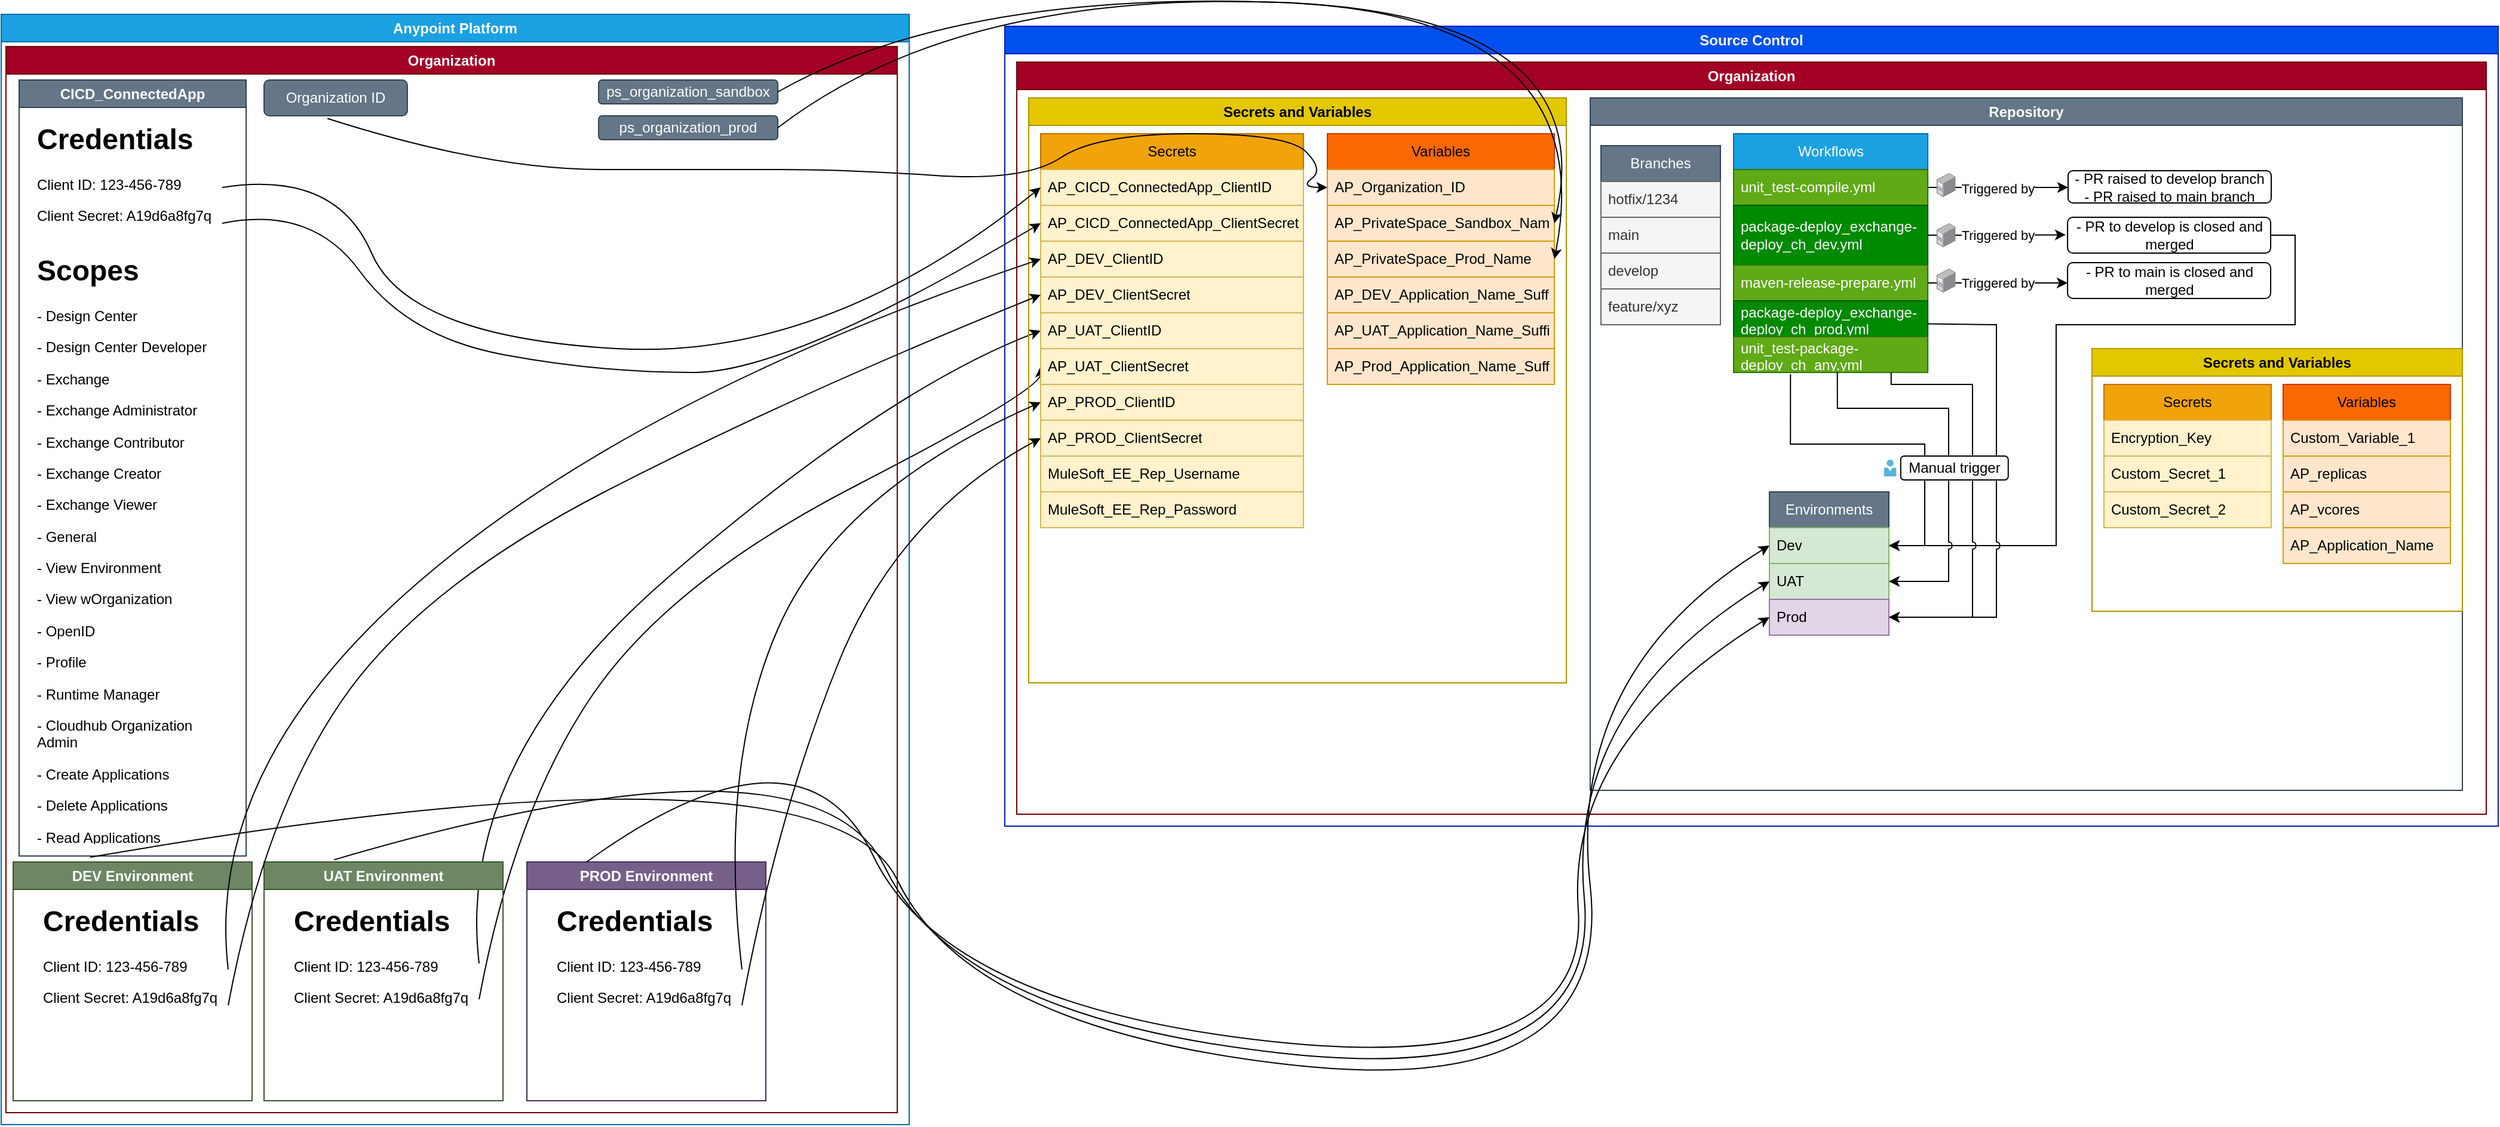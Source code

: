 <mxfile version="21.6.5" type="device" pages="3">
  <diagram name="v1" id="KcvaqceAmyFRrwMdn_xZ">
    <mxGraphModel dx="1799" dy="554" grid="1" gridSize="10" guides="1" tooltips="1" connect="1" arrows="1" fold="1" page="1" pageScale="1" pageWidth="827" pageHeight="1169" math="0" shadow="0">
      <root>
        <mxCell id="0" />
        <mxCell id="1" parent="0" />
        <mxCell id="WlsqMzOY9wFAaWYgSssA-2" value="Anypoint Platform" style="swimlane;whiteSpace=wrap;html=1;fillColor=#1ba1e2;fontColor=#ffffff;strokeColor=#006EAF;" parent="1" vertex="1">
          <mxGeometry x="-827" y="20" width="760" height="930" as="geometry">
            <mxRectangle x="10" y="10" width="140" height="30" as="alternateBounds" />
          </mxGeometry>
        </mxCell>
        <mxCell id="WlsqMzOY9wFAaWYgSssA-113" value="" style="curved=1;endArrow=classic;html=1;rounded=0;exitX=1;exitY=0.5;exitDx=0;exitDy=0;entryX=0;entryY=0.5;entryDx=0;entryDy=0;" parent="WlsqMzOY9wFAaWYgSssA-2" target="WlsqMzOY9wFAaWYgSssA-33" edge="1">
          <mxGeometry width="50" height="50" relative="1" as="geometry">
            <mxPoint x="400" y="795" as="sourcePoint" />
            <mxPoint x="1070" y="240" as="targetPoint" />
            <Array as="points">
              <mxPoint x="380" y="625" />
              <mxPoint x="740" y="315" />
            </Array>
          </mxGeometry>
        </mxCell>
        <mxCell id="WlsqMzOY9wFAaWYgSssA-114" value="" style="curved=1;endArrow=classic;html=1;rounded=0;exitX=1;exitY=0.75;exitDx=0;exitDy=0;entryX=0;entryY=0.5;entryDx=0;entryDy=0;" parent="WlsqMzOY9wFAaWYgSssA-2" target="WlsqMzOY9wFAaWYgSssA-36" edge="1">
          <mxGeometry width="50" height="50" relative="1" as="geometry">
            <mxPoint x="400" y="825" as="sourcePoint" />
            <mxPoint x="1080" y="260" as="targetPoint" />
            <Array as="points">
              <mxPoint x="430" y="665" />
              <mxPoint x="560" y="475" />
              <mxPoint x="870" y="315" />
            </Array>
          </mxGeometry>
        </mxCell>
        <mxCell id="IO6hgtRXoiiU4K4g2s5N-65" value="Organization" style="swimlane;whiteSpace=wrap;html=1;fillColor=#a20025;fontColor=#ffffff;strokeColor=#6F0000;" parent="WlsqMzOY9wFAaWYgSssA-2" vertex="1">
          <mxGeometry x="4" y="27" width="746" height="893" as="geometry">
            <mxRectangle x="320" y="120" width="110" height="30" as="alternateBounds" />
          </mxGeometry>
        </mxCell>
        <mxCell id="WlsqMzOY9wFAaWYgSssA-3" value="CICD_ConnectedApp" style="swimlane;whiteSpace=wrap;html=1;fillColor=#647687;fontColor=#ffffff;strokeColor=#314354;" parent="IO6hgtRXoiiU4K4g2s5N-65" vertex="1">
          <mxGeometry x="11" y="28" width="190" height="650" as="geometry">
            <mxRectangle x="20" y="40" width="160" height="30" as="alternateBounds" />
          </mxGeometry>
        </mxCell>
        <mxCell id="WlsqMzOY9wFAaWYgSssA-20" value="&lt;h1&gt;Scopes&lt;/h1&gt;&lt;p&gt;- Design Center&lt;/p&gt;&lt;p&gt;- Design Center Developer&lt;/p&gt;&lt;p&gt;- Exchange&lt;/p&gt;&lt;p&gt;- Exchange Administrator&lt;/p&gt;&lt;p&gt;- Exchange Contributor&lt;/p&gt;&lt;p&gt;- Exchange Creator&lt;/p&gt;&lt;p&gt;- Exchange Viewer&lt;/p&gt;&lt;p&gt;- General&lt;/p&gt;&lt;p&gt;- View Environment&lt;/p&gt;&lt;p&gt;- View wOrganization&lt;/p&gt;&lt;p&gt;- OpenID&lt;/p&gt;&lt;p&gt;- Profile&lt;/p&gt;&lt;p&gt;- Runtime Manager&lt;/p&gt;&lt;p&gt;- Cloudhub Organization Admin&lt;/p&gt;&lt;p&gt;- Create Applications&lt;/p&gt;&lt;p&gt;- Delete Applications&lt;/p&gt;&lt;p&gt;- Read Applications&lt;/p&gt;" style="text;html=1;strokeColor=none;fillColor=none;spacing=5;spacingTop=-20;whiteSpace=wrap;overflow=hidden;rounded=0;" parent="WlsqMzOY9wFAaWYgSssA-3" vertex="1">
          <mxGeometry x="10" y="140" width="160" height="500" as="geometry" />
        </mxCell>
        <mxCell id="WlsqMzOY9wFAaWYgSssA-101" value="&lt;h1&gt;Credentials&lt;/h1&gt;&lt;p&gt;Client ID: 123-456-789&lt;/p&gt;&lt;p&gt;Client Secret: A19d6a8fg7q&lt;/p&gt;" style="text;html=1;strokeColor=none;fillColor=none;spacing=5;spacingTop=-20;whiteSpace=wrap;overflow=hidden;rounded=0;" parent="WlsqMzOY9wFAaWYgSssA-3" vertex="1">
          <mxGeometry x="10" y="30" width="160" height="120" as="geometry" />
        </mxCell>
        <mxCell id="WlsqMzOY9wFAaWYgSssA-21" value="Organization ID" style="rounded=1;whiteSpace=wrap;html=1;fillColor=#647687;fontColor=#ffffff;strokeColor=#314354;" parent="IO6hgtRXoiiU4K4g2s5N-65" vertex="1">
          <mxGeometry x="216" y="28" width="120" height="30" as="geometry" />
        </mxCell>
        <mxCell id="WlsqMzOY9wFAaWYgSssA-117" value="ps_organization_sandbox" style="rounded=1;whiteSpace=wrap;html=1;fillColor=#647687;fontColor=#ffffff;strokeColor=#314354;" parent="IO6hgtRXoiiU4K4g2s5N-65" vertex="1">
          <mxGeometry x="496" y="28" width="150" height="20" as="geometry" />
        </mxCell>
        <mxCell id="WlsqMzOY9wFAaWYgSssA-118" value="ps_organization_prod" style="rounded=1;whiteSpace=wrap;html=1;fillColor=#647687;fontColor=#ffffff;strokeColor=#314354;" parent="IO6hgtRXoiiU4K4g2s5N-65" vertex="1">
          <mxGeometry x="496" y="58" width="150" height="20" as="geometry" />
        </mxCell>
        <mxCell id="WlsqMzOY9wFAaWYgSssA-107" value="DEV Environment" style="swimlane;whiteSpace=wrap;html=1;fillColor=#6d8764;fontColor=#ffffff;strokeColor=#3A5431;" parent="IO6hgtRXoiiU4K4g2s5N-65" vertex="1">
          <mxGeometry x="6" y="683" width="200" height="200" as="geometry" />
        </mxCell>
        <mxCell id="WlsqMzOY9wFAaWYgSssA-108" value="&lt;h1&gt;Credentials&lt;/h1&gt;&lt;p&gt;Client ID: 123-456-789&lt;/p&gt;&lt;p&gt;Client Secret: A19d6a8fg7q&lt;/p&gt;" style="text;html=1;strokeColor=none;fillColor=none;spacing=5;spacingTop=-20;whiteSpace=wrap;overflow=hidden;rounded=0;" parent="WlsqMzOY9wFAaWYgSssA-107" vertex="1">
          <mxGeometry x="20" y="30" width="160" height="120" as="geometry" />
        </mxCell>
        <mxCell id="WlsqMzOY9wFAaWYgSssA-106" value="UAT Environment" style="swimlane;whiteSpace=wrap;html=1;fillColor=#6d8764;fontColor=#ffffff;strokeColor=#3A5431;" parent="IO6hgtRXoiiU4K4g2s5N-65" vertex="1">
          <mxGeometry x="216" y="683" width="200" height="200" as="geometry" />
        </mxCell>
        <mxCell id="WlsqMzOY9wFAaWYgSssA-109" value="&lt;h1&gt;Credentials&lt;/h1&gt;&lt;p&gt;Client ID: 123-456-789&lt;/p&gt;&lt;p&gt;Client Secret: A19d6a8fg7q&lt;/p&gt;" style="text;html=1;strokeColor=none;fillColor=none;spacing=5;spacingTop=-20;whiteSpace=wrap;overflow=hidden;rounded=0;" parent="WlsqMzOY9wFAaWYgSssA-106" vertex="1">
          <mxGeometry x="20" y="30" width="160" height="120" as="geometry" />
        </mxCell>
        <mxCell id="WlsqMzOY9wFAaWYgSssA-105" value="PROD Environment" style="swimlane;whiteSpace=wrap;html=1;fillColor=#76608a;fontColor=#ffffff;strokeColor=#432D57;" parent="IO6hgtRXoiiU4K4g2s5N-65" vertex="1">
          <mxGeometry x="436" y="683" width="200" height="200" as="geometry" />
        </mxCell>
        <mxCell id="WlsqMzOY9wFAaWYgSssA-110" value="&lt;h1&gt;Credentials&lt;/h1&gt;&lt;p&gt;Client ID: 123-456-789&lt;/p&gt;&lt;p&gt;Client Secret: A19d6a8fg7q&lt;/p&gt;" style="text;html=1;strokeColor=none;fillColor=none;spacing=5;spacingTop=-20;whiteSpace=wrap;overflow=hidden;rounded=0;" parent="WlsqMzOY9wFAaWYgSssA-105" vertex="1">
          <mxGeometry x="20" y="30" width="160" height="120" as="geometry" />
        </mxCell>
        <mxCell id="WlsqMzOY9wFAaWYgSssA-22" value="Source Control" style="swimlane;whiteSpace=wrap;html=1;fillColor=#0050ef;fontColor=#ffffff;strokeColor=#001DBC;" parent="1" vertex="1">
          <mxGeometry x="13" y="30" width="1250" height="670" as="geometry">
            <mxRectangle x="90" y="550" width="100" height="30" as="alternateBounds" />
          </mxGeometry>
        </mxCell>
        <mxCell id="WlsqMzOY9wFAaWYgSssA-26" value="Organization" style="swimlane;whiteSpace=wrap;html=1;fillColor=#a20025;fontColor=#ffffff;strokeColor=#6F0000;" parent="WlsqMzOY9wFAaWYgSssA-22" vertex="1">
          <mxGeometry x="10" y="30" width="1230" height="630" as="geometry">
            <mxRectangle x="320" y="120" width="110" height="30" as="alternateBounds" />
          </mxGeometry>
        </mxCell>
        <mxCell id="WlsqMzOY9wFAaWYgSssA-27" value="Secrets and Variables" style="swimlane;whiteSpace=wrap;html=1;fillColor=#e3c800;fontColor=#000000;strokeColor=#B09500;" parent="WlsqMzOY9wFAaWYgSssA-26" vertex="1">
          <mxGeometry x="10" y="30" width="450" height="490" as="geometry">
            <mxRectangle x="10" y="30" width="160" height="30" as="alternateBounds" />
          </mxGeometry>
        </mxCell>
        <mxCell id="WlsqMzOY9wFAaWYgSssA-28" value="Secrets" style="swimlane;fontStyle=0;childLayout=stackLayout;horizontal=1;startSize=30;horizontalStack=0;resizeParent=1;resizeParentMax=0;resizeLast=0;collapsible=1;marginBottom=0;whiteSpace=wrap;html=1;fillColor=#f0a30a;fontColor=#000000;strokeColor=#BD7000;" parent="WlsqMzOY9wFAaWYgSssA-27" vertex="1">
          <mxGeometry x="10" y="30" width="220" height="330" as="geometry">
            <mxRectangle x="10" y="30" width="80" height="30" as="alternateBounds" />
          </mxGeometry>
        </mxCell>
        <mxCell id="WlsqMzOY9wFAaWYgSssA-30" value="AP_CICD_ConnectedApp_ClientID" style="text;fillColor=#fff2cc;align=left;verticalAlign=middle;spacingLeft=4;spacingRight=4;overflow=hidden;points=[[0,0.5],[1,0.5]];portConstraint=eastwest;rotatable=0;whiteSpace=wrap;html=1;strokeColor=#d6b656;" parent="WlsqMzOY9wFAaWYgSssA-28" vertex="1">
          <mxGeometry y="30" width="220" height="30" as="geometry" />
        </mxCell>
        <mxCell id="WlsqMzOY9wFAaWYgSssA-31" value="AP_CICD_ConnectedApp_ClientSecret" style="text;strokeColor=#d6b656;fillColor=#fff2cc;align=left;verticalAlign=middle;spacingLeft=4;spacingRight=4;overflow=hidden;points=[[0,0.5],[1,0.5]];portConstraint=eastwest;rotatable=0;whiteSpace=wrap;html=1;" parent="WlsqMzOY9wFAaWYgSssA-28" vertex="1">
          <mxGeometry y="60" width="220" height="30" as="geometry" />
        </mxCell>
        <mxCell id="WlsqMzOY9wFAaWYgSssA-32" value="AP_DEV_ClientID" style="text;strokeColor=#d6b656;fillColor=#fff2cc;align=left;verticalAlign=middle;spacingLeft=4;spacingRight=4;overflow=hidden;points=[[0,0.5],[1,0.5]];portConstraint=eastwest;rotatable=0;whiteSpace=wrap;html=1;" parent="WlsqMzOY9wFAaWYgSssA-28" vertex="1">
          <mxGeometry y="90" width="220" height="30" as="geometry" />
        </mxCell>
        <mxCell id="WlsqMzOY9wFAaWYgSssA-37" value="AP_DEV_ClientSecret" style="text;strokeColor=#d6b656;fillColor=#fff2cc;align=left;verticalAlign=middle;spacingLeft=4;spacingRight=4;overflow=hidden;points=[[0,0.5],[1,0.5]];portConstraint=eastwest;rotatable=0;whiteSpace=wrap;html=1;" parent="WlsqMzOY9wFAaWYgSssA-28" vertex="1">
          <mxGeometry y="120" width="220" height="30" as="geometry" />
        </mxCell>
        <mxCell id="WlsqMzOY9wFAaWYgSssA-33" value="AP_UAT_ClientID" style="text;strokeColor=#d6b656;fillColor=#fff2cc;align=left;verticalAlign=middle;spacingLeft=4;spacingRight=4;overflow=hidden;points=[[0,0.5],[1,0.5]];portConstraint=eastwest;rotatable=0;whiteSpace=wrap;html=1;" parent="WlsqMzOY9wFAaWYgSssA-28" vertex="1">
          <mxGeometry y="150" width="220" height="30" as="geometry" />
        </mxCell>
        <mxCell id="WlsqMzOY9wFAaWYgSssA-36" value="AP_UAT_ClientSecret" style="text;strokeColor=#d6b656;fillColor=#fff2cc;align=left;verticalAlign=middle;spacingLeft=4;spacingRight=4;overflow=hidden;points=[[0,0.5],[1,0.5]];portConstraint=eastwest;rotatable=0;whiteSpace=wrap;html=1;" parent="WlsqMzOY9wFAaWYgSssA-28" vertex="1">
          <mxGeometry y="180" width="220" height="30" as="geometry" />
        </mxCell>
        <mxCell id="WlsqMzOY9wFAaWYgSssA-34" value="AP_PROD_ClientID" style="text;strokeColor=#d6b656;fillColor=#fff2cc;align=left;verticalAlign=middle;spacingLeft=4;spacingRight=4;overflow=hidden;points=[[0,0.5],[1,0.5]];portConstraint=eastwest;rotatable=0;whiteSpace=wrap;html=1;" parent="WlsqMzOY9wFAaWYgSssA-28" vertex="1">
          <mxGeometry y="210" width="220" height="30" as="geometry" />
        </mxCell>
        <mxCell id="WlsqMzOY9wFAaWYgSssA-35" value="AP_PROD_ClientSecret" style="text;strokeColor=#d6b656;fillColor=#fff2cc;align=left;verticalAlign=middle;spacingLeft=4;spacingRight=4;overflow=hidden;points=[[0,0.5],[1,0.5]];portConstraint=eastwest;rotatable=0;whiteSpace=wrap;html=1;" parent="WlsqMzOY9wFAaWYgSssA-28" vertex="1">
          <mxGeometry y="240" width="220" height="30" as="geometry" />
        </mxCell>
        <mxCell id="f1pE22XIs8Pt3IvtdLca-1" value="MuleSoft_EE_Rep_Username" style="text;strokeColor=#d6b656;fillColor=#fff2cc;align=left;verticalAlign=middle;spacingLeft=4;spacingRight=4;overflow=hidden;points=[[0,0.5],[1,0.5]];portConstraint=eastwest;rotatable=0;whiteSpace=wrap;html=1;" parent="WlsqMzOY9wFAaWYgSssA-28" vertex="1">
          <mxGeometry y="270" width="220" height="30" as="geometry" />
        </mxCell>
        <mxCell id="f1pE22XIs8Pt3IvtdLca-2" value="MuleSoft_EE_Rep_Password" style="text;strokeColor=#d6b656;fillColor=#fff2cc;align=left;verticalAlign=middle;spacingLeft=4;spacingRight=4;overflow=hidden;points=[[0,0.5],[1,0.5]];portConstraint=eastwest;rotatable=0;whiteSpace=wrap;html=1;" parent="WlsqMzOY9wFAaWYgSssA-28" vertex="1">
          <mxGeometry y="300" width="220" height="30" as="geometry" />
        </mxCell>
        <mxCell id="WlsqMzOY9wFAaWYgSssA-52" value="Variables" style="swimlane;fontStyle=0;childLayout=stackLayout;horizontal=1;startSize=30;horizontalStack=0;resizeParent=1;resizeParentMax=0;resizeLast=0;collapsible=1;marginBottom=0;whiteSpace=wrap;html=1;fillColor=#fa6800;fontColor=#000000;strokeColor=#C73500;" parent="WlsqMzOY9wFAaWYgSssA-27" vertex="1">
          <mxGeometry x="250" y="30" width="190" height="210" as="geometry" />
        </mxCell>
        <mxCell id="aUiAGBgos244SG1FmjgU-1" value="AP_Organization_ID" style="text;strokeColor=#d79b00;fillColor=#ffe6cc;align=left;verticalAlign=middle;spacingLeft=4;spacingRight=4;overflow=hidden;points=[[0,0.5],[1,0.5]];portConstraint=eastwest;rotatable=0;whiteSpace=wrap;html=1;" vertex="1" parent="WlsqMzOY9wFAaWYgSssA-52">
          <mxGeometry y="30" width="190" height="30" as="geometry" />
        </mxCell>
        <mxCell id="WlsqMzOY9wFAaWYgSssA-53" value="AP_PrivateSpace_Sandbox_Name" style="text;strokeColor=#d79b00;fillColor=#ffe6cc;align=left;verticalAlign=middle;spacingLeft=4;spacingRight=4;overflow=hidden;points=[[0,0.5],[1,0.5]];portConstraint=eastwest;rotatable=0;whiteSpace=wrap;html=1;" parent="WlsqMzOY9wFAaWYgSssA-52" vertex="1">
          <mxGeometry y="60" width="190" height="30" as="geometry" />
        </mxCell>
        <mxCell id="WlsqMzOY9wFAaWYgSssA-54" value="AP_PrivateSpace_Prod_Name" style="text;strokeColor=#d79b00;fillColor=#ffe6cc;align=left;verticalAlign=middle;spacingLeft=4;spacingRight=4;overflow=hidden;points=[[0,0.5],[1,0.5]];portConstraint=eastwest;rotatable=0;whiteSpace=wrap;html=1;" parent="WlsqMzOY9wFAaWYgSssA-52" vertex="1">
          <mxGeometry y="90" width="190" height="30" as="geometry" />
        </mxCell>
        <mxCell id="eAUUorB9yZXVc0QDvwAi-1" value="AP_DEV_Application_Name_Suffix" style="text;strokeColor=#d79b00;fillColor=#ffe6cc;align=left;verticalAlign=middle;spacingLeft=4;spacingRight=4;overflow=hidden;points=[[0,0.5],[1,0.5]];portConstraint=eastwest;rotatable=0;whiteSpace=wrap;html=1;" parent="WlsqMzOY9wFAaWYgSssA-52" vertex="1">
          <mxGeometry y="120" width="190" height="30" as="geometry" />
        </mxCell>
        <mxCell id="eAUUorB9yZXVc0QDvwAi-3" value="AP_UAT_Application_Name_Suffix" style="text;strokeColor=#d79b00;fillColor=#ffe6cc;align=left;verticalAlign=middle;spacingLeft=4;spacingRight=4;overflow=hidden;points=[[0,0.5],[1,0.5]];portConstraint=eastwest;rotatable=0;whiteSpace=wrap;html=1;" parent="WlsqMzOY9wFAaWYgSssA-52" vertex="1">
          <mxGeometry y="150" width="190" height="30" as="geometry" />
        </mxCell>
        <mxCell id="eAUUorB9yZXVc0QDvwAi-2" value="AP_Prod_Application_Name_Suffix" style="text;strokeColor=#d79b00;fillColor=#ffe6cc;align=left;verticalAlign=middle;spacingLeft=4;spacingRight=4;overflow=hidden;points=[[0,0.5],[1,0.5]];portConstraint=eastwest;rotatable=0;whiteSpace=wrap;html=1;" parent="WlsqMzOY9wFAaWYgSssA-52" vertex="1">
          <mxGeometry y="180" width="190" height="30" as="geometry" />
        </mxCell>
        <mxCell id="WlsqMzOY9wFAaWYgSssA-39" value="Repository" style="swimlane;whiteSpace=wrap;html=1;fillColor=#647687;fontColor=#ffffff;strokeColor=#314354;" parent="WlsqMzOY9wFAaWYgSssA-26" vertex="1">
          <mxGeometry x="480" y="30" width="730" height="580" as="geometry">
            <mxRectangle x="480" y="30" width="150" height="30" as="alternateBounds" />
          </mxGeometry>
        </mxCell>
        <mxCell id="IO6hgtRXoiiU4K4g2s5N-36" style="edgeStyle=orthogonalEdgeStyle;rounded=0;orthogonalLoop=1;jettySize=auto;html=1;entryX=1;entryY=0.5;entryDx=0;entryDy=0;jumpStyle=arc;exitX=1;exitY=0.5;exitDx=0;exitDy=0;" parent="WlsqMzOY9wFAaWYgSssA-39" source="IO6hgtRXoiiU4K4g2s5N-13" target="hSwmIFWzSkDaHYj3NJwP-2" edge="1">
          <mxGeometry relative="1" as="geometry">
            <Array as="points">
              <mxPoint x="590" y="115" />
              <mxPoint x="590" y="190" />
              <mxPoint x="390" y="190" />
              <mxPoint x="390" y="375" />
            </Array>
          </mxGeometry>
        </mxCell>
        <mxCell id="hSwmIFWzSkDaHYj3NJwP-1" value="Environments" style="swimlane;fontStyle=0;childLayout=stackLayout;horizontal=1;startSize=30;horizontalStack=0;resizeParent=1;resizeParentMax=0;resizeLast=0;collapsible=1;marginBottom=0;whiteSpace=wrap;html=1;fillColor=#647687;fontColor=#ffffff;strokeColor=#314354;" parent="WlsqMzOY9wFAaWYgSssA-39" vertex="1">
          <mxGeometry x="150" y="330" width="100" height="120" as="geometry" />
        </mxCell>
        <mxCell id="hSwmIFWzSkDaHYj3NJwP-2" value="Dev" style="text;strokeColor=#82b366;fillColor=#d5e8d4;align=left;verticalAlign=middle;spacingLeft=4;spacingRight=4;overflow=hidden;points=[[0,0.5],[1,0.5]];portConstraint=eastwest;rotatable=0;whiteSpace=wrap;html=1;" parent="hSwmIFWzSkDaHYj3NJwP-1" vertex="1">
          <mxGeometry y="30" width="100" height="30" as="geometry" />
        </mxCell>
        <mxCell id="hSwmIFWzSkDaHYj3NJwP-3" value="UAT" style="text;strokeColor=#82b366;fillColor=#d5e8d4;align=left;verticalAlign=middle;spacingLeft=4;spacingRight=4;overflow=hidden;points=[[0,0.5],[1,0.5]];portConstraint=eastwest;rotatable=0;whiteSpace=wrap;html=1;" parent="hSwmIFWzSkDaHYj3NJwP-1" vertex="1">
          <mxGeometry y="60" width="100" height="30" as="geometry" />
        </mxCell>
        <mxCell id="hSwmIFWzSkDaHYj3NJwP-4" value="&lt;font&gt;Prod&lt;/font&gt;" style="text;strokeColor=#9673a6;fillColor=#e1d5e7;align=left;verticalAlign=middle;spacingLeft=4;spacingRight=4;overflow=hidden;points=[[0,0.5],[1,0.5]];portConstraint=eastwest;rotatable=0;whiteSpace=wrap;html=1;" parent="hSwmIFWzSkDaHYj3NJwP-1" vertex="1">
          <mxGeometry y="90" width="100" height="30" as="geometry" />
        </mxCell>
        <mxCell id="IO6hgtRXoiiU4K4g2s5N-4" value="" style="image;sketch=0;aspect=fixed;html=1;points=[];align=center;fontSize=12;image=img/lib/mscae/Person.svg;" parent="WlsqMzOY9wFAaWYgSssA-39" vertex="1">
          <mxGeometry x="245.89" y="303" width="10.36" height="14" as="geometry" />
        </mxCell>
        <mxCell id="IO6hgtRXoiiU4K4g2s5N-5" value="Workflows" style="swimlane;fontStyle=0;childLayout=stackLayout;horizontal=1;startSize=30;horizontalStack=0;resizeParent=1;resizeParentMax=0;resizeLast=0;collapsible=1;marginBottom=0;whiteSpace=wrap;html=1;fillColor=#1ba1e2;fontColor=#ffffff;strokeColor=#006EAF;" parent="WlsqMzOY9wFAaWYgSssA-39" vertex="1">
          <mxGeometry x="120" y="30" width="162.54" height="200" as="geometry" />
        </mxCell>
        <mxCell id="IO6hgtRXoiiU4K4g2s5N-6" value="Triggered by" style="edgeStyle=orthogonalEdgeStyle;rounded=0;orthogonalLoop=1;jettySize=auto;html=1;" parent="IO6hgtRXoiiU4K4g2s5N-5" source="IO6hgtRXoiiU4K4g2s5N-7" edge="1">
          <mxGeometry relative="1" as="geometry">
            <mxPoint x="280.0" y="45" as="targetPoint" />
          </mxGeometry>
        </mxCell>
        <mxCell id="IO6hgtRXoiiU4K4g2s5N-7" value="unit_test-compile.yml" style="text;strokeColor=#2D7600;fillColor=#60a917;align=left;verticalAlign=middle;spacingLeft=4;spacingRight=4;overflow=hidden;points=[[0,0.5],[1,0.5]];portConstraint=eastwest;rotatable=0;whiteSpace=wrap;html=1;fontColor=#ffffff;" parent="IO6hgtRXoiiU4K4g2s5N-5" vertex="1">
          <mxGeometry y="30" width="162.54" height="30" as="geometry" />
        </mxCell>
        <mxCell id="IO6hgtRXoiiU4K4g2s5N-8" value="package-deploy_exchange-deploy_ch_dev.yml" style="text;strokeColor=#005700;fillColor=#008a00;align=left;verticalAlign=middle;spacingLeft=4;spacingRight=4;overflow=hidden;points=[[0,0.5],[1,0.5]];portConstraint=eastwest;rotatable=0;whiteSpace=wrap;html=1;fontColor=#ffffff;" parent="IO6hgtRXoiiU4K4g2s5N-5" vertex="1">
          <mxGeometry y="60" width="162.54" height="50" as="geometry" />
        </mxCell>
        <mxCell id="IO6hgtRXoiiU4K4g2s5N-9" value="maven-release-prepare.yml" style="text;strokeColor=#2D7600;fillColor=#60a917;align=left;verticalAlign=middle;spacingLeft=4;spacingRight=4;overflow=hidden;points=[[0,0.5],[1,0.5]];portConstraint=eastwest;rotatable=0;whiteSpace=wrap;html=1;fontColor=#ffffff;" parent="IO6hgtRXoiiU4K4g2s5N-5" vertex="1">
          <mxGeometry y="110" width="162.54" height="30" as="geometry" />
        </mxCell>
        <mxCell id="IO6hgtRXoiiU4K4g2s5N-10" value="package-deploy_exchange-deploy_ch_prod.yml" style="text;strokeColor=#005700;fillColor=#008a00;align=left;verticalAlign=middle;spacingLeft=4;spacingRight=4;overflow=hidden;points=[[0,0.5],[1,0.5]];portConstraint=eastwest;rotatable=0;whiteSpace=wrap;html=1;fontColor=#ffffff;" parent="IO6hgtRXoiiU4K4g2s5N-5" vertex="1">
          <mxGeometry y="140" width="162.54" height="30" as="geometry" />
        </mxCell>
        <mxCell id="IO6hgtRXoiiU4K4g2s5N-11" value="unit_test-package-deploy_ch_any.yml" style="text;strokeColor=#2D7600;fillColor=#60a917;align=left;verticalAlign=middle;spacingLeft=4;spacingRight=4;overflow=hidden;points=[[0,0.5],[1,0.5]];portConstraint=eastwest;rotatable=0;whiteSpace=wrap;html=1;fontColor=#ffffff;" parent="IO6hgtRXoiiU4K4g2s5N-5" vertex="1">
          <mxGeometry y="170" width="162.54" height="30" as="geometry" />
        </mxCell>
        <mxCell id="IO6hgtRXoiiU4K4g2s5N-12" value="- PR raised to develop branch&lt;br&gt;- PR raised to main branch" style="rounded=1;whiteSpace=wrap;html=1;" parent="WlsqMzOY9wFAaWYgSssA-39" vertex="1">
          <mxGeometry x="400" y="61" width="170" height="27" as="geometry" />
        </mxCell>
        <mxCell id="IO6hgtRXoiiU4K4g2s5N-13" value="- PR to develop is closed and merged" style="rounded=1;whiteSpace=wrap;html=1;" parent="WlsqMzOY9wFAaWYgSssA-39" vertex="1">
          <mxGeometry x="399.54" y="100" width="170" height="30" as="geometry" />
        </mxCell>
        <mxCell id="IO6hgtRXoiiU4K4g2s5N-15" value="" style="image;points=[];aspect=fixed;html=1;align=center;shadow=0;dashed=0;image=img/lib/allied_telesis/computer_and_terminals/Server_Desktop.svg;" parent="WlsqMzOY9wFAaWYgSssA-39" vertex="1">
          <mxGeometry x="290" y="63" width="15.78" height="20" as="geometry" />
        </mxCell>
        <mxCell id="IO6hgtRXoiiU4K4g2s5N-21" value="Triggered by" style="edgeStyle=orthogonalEdgeStyle;rounded=0;orthogonalLoop=1;jettySize=auto;html=1;" parent="WlsqMzOY9wFAaWYgSssA-39" edge="1">
          <mxGeometry relative="1" as="geometry">
            <mxPoint x="399.54" y="155" as="targetPoint" />
            <mxPoint x="282.54" y="155" as="sourcePoint" />
          </mxGeometry>
        </mxCell>
        <mxCell id="IO6hgtRXoiiU4K4g2s5N-22" value="- PR to main is closed and merged" style="rounded=1;whiteSpace=wrap;html=1;" parent="WlsqMzOY9wFAaWYgSssA-39" vertex="1">
          <mxGeometry x="399.54" y="138" width="170" height="30" as="geometry" />
        </mxCell>
        <mxCell id="IO6hgtRXoiiU4K4g2s5N-23" value="" style="image;points=[];aspect=fixed;html=1;align=center;shadow=0;dashed=0;image=img/lib/allied_telesis/computer_and_terminals/Server_Desktop.svg;" parent="WlsqMzOY9wFAaWYgSssA-39" vertex="1">
          <mxGeometry x="290" y="143" width="15.78" height="20" as="geometry" />
        </mxCell>
        <mxCell id="IO6hgtRXoiiU4K4g2s5N-24" value="Triggered by" style="edgeStyle=orthogonalEdgeStyle;rounded=0;orthogonalLoop=1;jettySize=auto;html=1;entryX=-0.009;entryY=0.49;entryDx=0;entryDy=0;entryPerimeter=0;" parent="WlsqMzOY9wFAaWYgSssA-39" source="IO6hgtRXoiiU4K4g2s5N-8" target="IO6hgtRXoiiU4K4g2s5N-13" edge="1">
          <mxGeometry relative="1" as="geometry">
            <mxPoint x="370" y="115" as="targetPoint" />
          </mxGeometry>
        </mxCell>
        <mxCell id="IO6hgtRXoiiU4K4g2s5N-25" value="" style="image;points=[];aspect=fixed;html=1;align=center;shadow=0;dashed=0;image=img/lib/allied_telesis/computer_and_terminals/Server_Desktop.svg;" parent="WlsqMzOY9wFAaWYgSssA-39" vertex="1">
          <mxGeometry x="290" y="105" width="15.78" height="20" as="geometry" />
        </mxCell>
        <mxCell id="IO6hgtRXoiiU4K4g2s5N-30" style="edgeStyle=orthogonalEdgeStyle;rounded=0;orthogonalLoop=1;jettySize=auto;html=1;entryX=1;entryY=0.5;entryDx=0;entryDy=0;exitX=0.213;exitY=0.975;exitDx=0;exitDy=0;exitPerimeter=0;jumpStyle=arc;" parent="WlsqMzOY9wFAaWYgSssA-39" target="hSwmIFWzSkDaHYj3NJwP-3" edge="1">
          <mxGeometry relative="1" as="geometry">
            <mxPoint x="206.85" y="276" as="targetPoint" />
            <mxPoint x="206.85" y="230" as="sourcePoint" />
            <Array as="points">
              <mxPoint x="207" y="260" />
              <mxPoint x="300" y="260" />
              <mxPoint x="300" y="405" />
            </Array>
          </mxGeometry>
        </mxCell>
        <mxCell id="IO6hgtRXoiiU4K4g2s5N-31" style="edgeStyle=orthogonalEdgeStyle;rounded=0;orthogonalLoop=1;jettySize=auto;html=1;entryX=1;entryY=0.5;entryDx=0;entryDy=0;exitX=0.213;exitY=0.975;exitDx=0;exitDy=0;exitPerimeter=0;jumpStyle=arc;" parent="WlsqMzOY9wFAaWYgSssA-39" target="hSwmIFWzSkDaHYj3NJwP-4" edge="1">
          <mxGeometry relative="1" as="geometry">
            <mxPoint x="251.91" y="276" as="targetPoint" />
            <mxPoint x="251.91" y="230" as="sourcePoint" />
            <Array as="points">
              <mxPoint x="252" y="240" />
              <mxPoint x="320" y="240" />
              <mxPoint x="320" y="435" />
            </Array>
          </mxGeometry>
        </mxCell>
        <mxCell id="IO6hgtRXoiiU4K4g2s5N-34" style="edgeStyle=orthogonalEdgeStyle;rounded=0;orthogonalLoop=1;jettySize=auto;html=1;entryX=1;entryY=0.5;entryDx=0;entryDy=0;exitX=0.997;exitY=0.64;exitDx=0;exitDy=0;exitPerimeter=0;jumpStyle=arc;" parent="WlsqMzOY9wFAaWYgSssA-39" source="IO6hgtRXoiiU4K4g2s5N-10" target="hSwmIFWzSkDaHYj3NJwP-4" edge="1">
          <mxGeometry relative="1" as="geometry">
            <mxPoint x="126" y="550" as="targetPoint" />
            <mxPoint x="261.91" y="240" as="sourcePoint" />
            <Array as="points">
              <mxPoint x="290" y="189" />
              <mxPoint x="340" y="190" />
              <mxPoint x="340" y="435" />
            </Array>
          </mxGeometry>
        </mxCell>
        <mxCell id="IO6hgtRXoiiU4K4g2s5N-26" style="edgeStyle=orthogonalEdgeStyle;rounded=0;orthogonalLoop=1;jettySize=auto;html=1;entryX=1;entryY=0.5;entryDx=0;entryDy=0;exitX=0.293;exitY=1.044;exitDx=0;exitDy=0;exitPerimeter=0;jumpStyle=none;" parent="WlsqMzOY9wFAaWYgSssA-39" source="IO6hgtRXoiiU4K4g2s5N-11" target="hSwmIFWzSkDaHYj3NJwP-2" edge="1">
          <mxGeometry relative="1" as="geometry">
            <mxPoint x="320" y="213" as="targetPoint" />
            <Array as="points">
              <mxPoint x="168" y="290" />
              <mxPoint x="280" y="290" />
              <mxPoint x="280" y="375" />
            </Array>
          </mxGeometry>
        </mxCell>
        <mxCell id="5-OAXvshyF9yfbuMHgJZ-1" value="Branches" style="swimlane;fontStyle=0;childLayout=stackLayout;horizontal=1;startSize=30;horizontalStack=0;resizeParent=1;resizeParentMax=0;resizeLast=0;collapsible=1;marginBottom=0;whiteSpace=wrap;html=1;fillColor=#647687;fontColor=#ffffff;strokeColor=#314354;" parent="WlsqMzOY9wFAaWYgSssA-39" vertex="1">
          <mxGeometry x="9" y="40" width="100" height="150" as="geometry" />
        </mxCell>
        <mxCell id="5-OAXvshyF9yfbuMHgJZ-2" value="hotfix/1234" style="text;strokeColor=#666666;fillColor=#f5f5f5;align=left;verticalAlign=middle;spacingLeft=4;spacingRight=4;overflow=hidden;points=[[0,0.5],[1,0.5]];portConstraint=eastwest;rotatable=0;whiteSpace=wrap;html=1;fontColor=#333333;" parent="5-OAXvshyF9yfbuMHgJZ-1" vertex="1">
          <mxGeometry y="30" width="100" height="30" as="geometry" />
        </mxCell>
        <mxCell id="5-OAXvshyF9yfbuMHgJZ-3" value="main" style="text;strokeColor=#666666;fillColor=#f5f5f5;align=left;verticalAlign=middle;spacingLeft=4;spacingRight=4;overflow=hidden;points=[[0,0.5],[1,0.5]];portConstraint=eastwest;rotatable=0;whiteSpace=wrap;html=1;fontColor=#333333;" parent="5-OAXvshyF9yfbuMHgJZ-1" vertex="1">
          <mxGeometry y="60" width="100" height="30" as="geometry" />
        </mxCell>
        <mxCell id="5-OAXvshyF9yfbuMHgJZ-4" value="&lt;font&gt;develop&lt;/font&gt;" style="text;strokeColor=#666666;fillColor=#f5f5f5;align=left;verticalAlign=middle;spacingLeft=4;spacingRight=4;overflow=hidden;points=[[0,0.5],[1,0.5]];portConstraint=eastwest;rotatable=0;whiteSpace=wrap;html=1;fontColor=#333333;" parent="5-OAXvshyF9yfbuMHgJZ-1" vertex="1">
          <mxGeometry y="90" width="100" height="30" as="geometry" />
        </mxCell>
        <mxCell id="5-OAXvshyF9yfbuMHgJZ-5" value="feature/xyz" style="text;strokeColor=#666666;fillColor=#f5f5f5;align=left;verticalAlign=middle;spacingLeft=4;spacingRight=4;overflow=hidden;points=[[0,0.5],[1,0.5]];portConstraint=eastwest;rotatable=0;whiteSpace=wrap;html=1;fontColor=#333333;" parent="5-OAXvshyF9yfbuMHgJZ-1" vertex="1">
          <mxGeometry y="120" width="100" height="30" as="geometry" />
        </mxCell>
        <mxCell id="IO6hgtRXoiiU4K4g2s5N-33" value="Manual trigger" style="rounded=1;whiteSpace=wrap;html=1;" parent="WlsqMzOY9wFAaWYgSssA-39" vertex="1">
          <mxGeometry x="259.89" y="300" width="90" height="20" as="geometry" />
        </mxCell>
        <mxCell id="WlsqMzOY9wFAaWYgSssA-40" value="Secrets and Variables" style="swimlane;whiteSpace=wrap;html=1;fillColor=#e3c800;fontColor=#000000;strokeColor=#B09500;" parent="WlsqMzOY9wFAaWYgSssA-39" vertex="1">
          <mxGeometry x="420" y="210" width="310" height="220" as="geometry">
            <mxRectangle x="150" y="310" width="160" height="30" as="alternateBounds" />
          </mxGeometry>
        </mxCell>
        <mxCell id="WlsqMzOY9wFAaWYgSssA-47" value="Secrets" style="swimlane;fontStyle=0;childLayout=stackLayout;horizontal=1;startSize=30;horizontalStack=0;resizeParent=1;resizeParentMax=0;resizeLast=0;collapsible=1;marginBottom=0;whiteSpace=wrap;html=1;fillColor=#f0a30a;fontColor=#000000;strokeColor=#BD7000;" parent="WlsqMzOY9wFAaWYgSssA-40" vertex="1">
          <mxGeometry x="10" y="30" width="140" height="120" as="geometry" />
        </mxCell>
        <mxCell id="WlsqMzOY9wFAaWYgSssA-48" value="Encryption_Key" style="text;strokeColor=#d6b656;fillColor=#fff2cc;align=left;verticalAlign=middle;spacingLeft=4;spacingRight=4;overflow=hidden;points=[[0,0.5],[1,0.5]];portConstraint=eastwest;rotatable=0;whiteSpace=wrap;html=1;" parent="WlsqMzOY9wFAaWYgSssA-47" vertex="1">
          <mxGeometry y="30" width="140" height="30" as="geometry" />
        </mxCell>
        <mxCell id="WlsqMzOY9wFAaWYgSssA-90" value="Custom_Secret_1" style="text;strokeColor=#d6b656;fillColor=#fff2cc;align=left;verticalAlign=middle;spacingLeft=4;spacingRight=4;overflow=hidden;points=[[0,0.5],[1,0.5]];portConstraint=eastwest;rotatable=0;whiteSpace=wrap;html=1;" parent="WlsqMzOY9wFAaWYgSssA-47" vertex="1">
          <mxGeometry y="60" width="140" height="30" as="geometry" />
        </mxCell>
        <mxCell id="WlsqMzOY9wFAaWYgSssA-91" value="&lt;font&gt;Custom_Secret_2&lt;/font&gt;" style="text;strokeColor=#d6b656;fillColor=#fff2cc;align=left;verticalAlign=middle;spacingLeft=4;spacingRight=4;overflow=hidden;points=[[0,0.5],[1,0.5]];portConstraint=eastwest;rotatable=0;whiteSpace=wrap;html=1;fontColor=default;" parent="WlsqMzOY9wFAaWYgSssA-47" vertex="1">
          <mxGeometry y="90" width="140" height="30" as="geometry" />
        </mxCell>
        <mxCell id="WlsqMzOY9wFAaWYgSssA-56" value="Variables" style="swimlane;fontStyle=0;childLayout=stackLayout;horizontal=1;startSize=30;horizontalStack=0;resizeParent=1;resizeParentMax=0;resizeLast=0;collapsible=1;marginBottom=0;whiteSpace=wrap;html=1;fillColor=#fa6800;fontColor=#000000;strokeColor=#C73500;" parent="WlsqMzOY9wFAaWYgSssA-40" vertex="1">
          <mxGeometry x="160" y="30" width="140" height="150" as="geometry" />
        </mxCell>
        <mxCell id="hSwmIFWzSkDaHYj3NJwP-5" value="Custom_Variable_1" style="text;strokeColor=#d79b00;fillColor=#ffe6cc;align=left;verticalAlign=middle;spacingLeft=4;spacingRight=4;overflow=hidden;points=[[0,0.5],[1,0.5]];portConstraint=eastwest;rotatable=0;whiteSpace=wrap;html=1;" parent="WlsqMzOY9wFAaWYgSssA-56" vertex="1">
          <mxGeometry y="30" width="140" height="30" as="geometry" />
        </mxCell>
        <mxCell id="WlsqMzOY9wFAaWYgSssA-58" value="AP_replicas" style="text;strokeColor=#d79b00;fillColor=#ffe6cc;align=left;verticalAlign=middle;spacingLeft=4;spacingRight=4;overflow=hidden;points=[[0,0.5],[1,0.5]];portConstraint=eastwest;rotatable=0;whiteSpace=wrap;html=1;" parent="WlsqMzOY9wFAaWYgSssA-56" vertex="1">
          <mxGeometry y="60" width="140" height="30" as="geometry" />
        </mxCell>
        <mxCell id="WlsqMzOY9wFAaWYgSssA-59" value="&lt;font&gt;AP_vcores&lt;/font&gt;" style="text;strokeColor=#d79b00;fillColor=#ffe6cc;align=left;verticalAlign=middle;spacingLeft=4;spacingRight=4;overflow=hidden;points=[[0,0.5],[1,0.5]];portConstraint=eastwest;rotatable=0;whiteSpace=wrap;html=1;fontColor=default;" parent="WlsqMzOY9wFAaWYgSssA-56" vertex="1">
          <mxGeometry y="90" width="140" height="30" as="geometry" />
        </mxCell>
        <mxCell id="WlsqMzOY9wFAaWYgSssA-57" value="AP_Application_Name" style="text;strokeColor=#d79b00;fillColor=#ffe6cc;align=left;verticalAlign=middle;spacingLeft=4;spacingRight=4;overflow=hidden;points=[[0,0.5],[1,0.5]];portConstraint=eastwest;rotatable=0;whiteSpace=wrap;html=1;" parent="WlsqMzOY9wFAaWYgSssA-56" vertex="1">
          <mxGeometry y="120" width="140" height="30" as="geometry" />
        </mxCell>
        <mxCell id="WlsqMzOY9wFAaWYgSssA-100" value="" style="curved=1;endArrow=classic;html=1;rounded=0;exitX=0.442;exitY=1.075;exitDx=0;exitDy=0;entryX=0;entryY=0.5;entryDx=0;entryDy=0;exitPerimeter=0;" parent="1" source="WlsqMzOY9wFAaWYgSssA-21" target="aUiAGBgos244SG1FmjgU-1" edge="1">
          <mxGeometry width="50" height="50" relative="1" as="geometry">
            <mxPoint x="-57" y="450" as="sourcePoint" />
            <mxPoint x="-7" y="400" as="targetPoint" />
            <Array as="points">
              <mxPoint x="-420" y="150" />
              <mxPoint x="-230" y="150" />
              <mxPoint x="-120" y="150" />
              <mxPoint x="30" y="160" />
              <mxPoint x="90" y="120" />
              <mxPoint x="250" y="120" />
              <mxPoint x="280" y="150" />
              <mxPoint x="260" y="165" />
            </Array>
          </mxGeometry>
        </mxCell>
        <mxCell id="WlsqMzOY9wFAaWYgSssA-103" value="" style="curved=1;endArrow=classic;html=1;rounded=0;exitX=1;exitY=0.5;exitDx=0;exitDy=0;entryX=0;entryY=0.5;entryDx=0;entryDy=0;" parent="1" source="WlsqMzOY9wFAaWYgSssA-101" target="WlsqMzOY9wFAaWYgSssA-30" edge="1">
          <mxGeometry width="50" height="50" relative="1" as="geometry">
            <mxPoint x="-57" y="450" as="sourcePoint" />
            <mxPoint x="-7" y="400" as="targetPoint" />
            <Array as="points">
              <mxPoint x="-547" y="150" />
              <mxPoint x="-487" y="290" />
              <mxPoint x="-137" y="310" />
            </Array>
          </mxGeometry>
        </mxCell>
        <mxCell id="WlsqMzOY9wFAaWYgSssA-104" value="" style="curved=1;endArrow=classic;html=1;rounded=0;exitX=1;exitY=0.75;exitDx=0;exitDy=0;entryX=0;entryY=0.5;entryDx=0;entryDy=0;" parent="1" source="WlsqMzOY9wFAaWYgSssA-101" target="WlsqMzOY9wFAaWYgSssA-31" edge="1">
          <mxGeometry width="50" height="50" relative="1" as="geometry">
            <mxPoint x="-57" y="450" as="sourcePoint" />
            <mxPoint x="-7" y="400" as="targetPoint" />
            <Array as="points">
              <mxPoint x="-567" y="180" />
              <mxPoint x="-487" y="290" />
              <mxPoint x="-327" y="320" />
              <mxPoint x="-167" y="320" />
            </Array>
          </mxGeometry>
        </mxCell>
        <mxCell id="WlsqMzOY9wFAaWYgSssA-111" value="" style="curved=1;endArrow=classic;html=1;rounded=0;exitX=1;exitY=0.5;exitDx=0;exitDy=0;entryX=0;entryY=0.5;entryDx=0;entryDy=0;" parent="1" source="WlsqMzOY9wFAaWYgSssA-108" target="WlsqMzOY9wFAaWYgSssA-32" edge="1">
          <mxGeometry width="50" height="50" relative="1" as="geometry">
            <mxPoint x="-57" y="450" as="sourcePoint" />
            <mxPoint x="-7" y="400" as="targetPoint" />
            <Array as="points">
              <mxPoint x="-657" y="650" />
              <mxPoint x="-297" y="340" />
            </Array>
          </mxGeometry>
        </mxCell>
        <mxCell id="WlsqMzOY9wFAaWYgSssA-112" value="" style="curved=1;endArrow=classic;html=1;rounded=0;exitX=1;exitY=0.75;exitDx=0;exitDy=0;entryX=0;entryY=0.5;entryDx=0;entryDy=0;" parent="1" source="WlsqMzOY9wFAaWYgSssA-108" target="WlsqMzOY9wFAaWYgSssA-37" edge="1">
          <mxGeometry width="50" height="50" relative="1" as="geometry">
            <mxPoint x="-57" y="450" as="sourcePoint" />
            <mxPoint x="-7" y="400" as="targetPoint" />
            <Array as="points">
              <mxPoint x="-607" y="690" />
              <mxPoint x="-477" y="500" />
              <mxPoint x="-167" y="340" />
            </Array>
          </mxGeometry>
        </mxCell>
        <mxCell id="WlsqMzOY9wFAaWYgSssA-115" value="" style="curved=1;endArrow=classic;html=1;rounded=0;exitX=1;exitY=0.5;exitDx=0;exitDy=0;entryX=0;entryY=0.5;entryDx=0;entryDy=0;" parent="1" target="WlsqMzOY9wFAaWYgSssA-34" edge="1">
          <mxGeometry width="50" height="50" relative="1" as="geometry">
            <mxPoint x="-207" y="820" as="sourcePoint" />
            <mxPoint x="263" y="320" as="targetPoint" />
            <Array as="points">
              <mxPoint x="-227" y="650" />
              <mxPoint x="-127" y="420" />
            </Array>
          </mxGeometry>
        </mxCell>
        <mxCell id="WlsqMzOY9wFAaWYgSssA-116" value="" style="curved=1;endArrow=classic;html=1;rounded=0;exitX=1;exitY=0.75;exitDx=0;exitDy=0;entryX=0;entryY=0.5;entryDx=0;entryDy=0;" parent="1" target="WlsqMzOY9wFAaWYgSssA-35" edge="1">
          <mxGeometry width="50" height="50" relative="1" as="geometry">
            <mxPoint x="-207" y="850" as="sourcePoint" />
            <mxPoint x="263" y="350" as="targetPoint" />
            <Array as="points">
              <mxPoint x="-177" y="690" />
              <mxPoint x="-77" y="440" />
            </Array>
          </mxGeometry>
        </mxCell>
        <mxCell id="WlsqMzOY9wFAaWYgSssA-119" value="" style="curved=1;endArrow=classic;html=1;rounded=0;exitX=1;exitY=0.5;exitDx=0;exitDy=0;entryX=1;entryY=0.5;entryDx=0;entryDy=0;" parent="1" source="WlsqMzOY9wFAaWYgSssA-117" target="WlsqMzOY9wFAaWYgSssA-53" edge="1">
          <mxGeometry width="50" height="50" relative="1" as="geometry">
            <mxPoint x="23" y="540" as="sourcePoint" />
            <mxPoint x="73" y="490" as="targetPoint" />
            <Array as="points">
              <mxPoint x="-27" />
              <mxPoint x="513" y="20" />
            </Array>
          </mxGeometry>
        </mxCell>
        <mxCell id="WlsqMzOY9wFAaWYgSssA-120" value="" style="curved=1;endArrow=classic;html=1;rounded=0;exitX=1;exitY=0.5;exitDx=0;exitDy=0;entryX=1;entryY=0.5;entryDx=0;entryDy=0;" parent="1" source="WlsqMzOY9wFAaWYgSssA-118" target="WlsqMzOY9wFAaWYgSssA-54" edge="1">
          <mxGeometry width="50" height="50" relative="1" as="geometry">
            <mxPoint x="-177" y="70" as="sourcePoint" />
            <mxPoint x="393" y="165" as="targetPoint" />
            <Array as="points">
              <mxPoint x="-27" />
              <mxPoint x="513" y="20" />
            </Array>
          </mxGeometry>
        </mxCell>
        <mxCell id="hSwmIFWzSkDaHYj3NJwP-6" value="" style="curved=1;endArrow=classic;html=1;rounded=0;exitX=0.25;exitY=0;exitDx=0;exitDy=0;entryX=0;entryY=0.5;entryDx=0;entryDy=0;" parent="1" source="WlsqMzOY9wFAaWYgSssA-105" target="hSwmIFWzSkDaHYj3NJwP-4" edge="1">
          <mxGeometry width="50" height="50" relative="1" as="geometry">
            <mxPoint x="-197" y="830" as="sourcePoint" />
            <mxPoint x="53" y="385" as="targetPoint" />
            <Array as="points">
              <mxPoint x="-157" y="600" />
              <mxPoint x="-37" y="850" />
              <mxPoint x="503" y="910" />
              <mxPoint x="483" y="630" />
            </Array>
          </mxGeometry>
        </mxCell>
        <mxCell id="hSwmIFWzSkDaHYj3NJwP-7" value="" style="curved=1;endArrow=classic;html=1;rounded=0;exitX=0.293;exitY=-0.009;exitDx=0;exitDy=0;entryX=0;entryY=0.5;entryDx=0;entryDy=0;exitPerimeter=0;" parent="1" source="WlsqMzOY9wFAaWYgSssA-106" target="hSwmIFWzSkDaHYj3NJwP-3" edge="1">
          <mxGeometry width="50" height="50" relative="1" as="geometry">
            <mxPoint x="-327" y="740" as="sourcePoint" />
            <mxPoint x="533" y="640" as="targetPoint" />
            <Array as="points">
              <mxPoint x="-147" y="610" />
              <mxPoint x="-27" y="860" />
              <mxPoint x="513" y="920" />
              <mxPoint x="483" y="600" />
            </Array>
          </mxGeometry>
        </mxCell>
        <mxCell id="hSwmIFWzSkDaHYj3NJwP-8" value="" style="curved=1;endArrow=classic;html=1;rounded=0;exitX=0.323;exitY=-0.02;exitDx=0;exitDy=0;entryX=0;entryY=0.5;entryDx=0;entryDy=0;exitPerimeter=0;" parent="1" source="WlsqMzOY9wFAaWYgSssA-107" target="hSwmIFWzSkDaHYj3NJwP-2" edge="1">
          <mxGeometry width="50" height="50" relative="1" as="geometry">
            <mxPoint x="-538" y="738" as="sourcePoint" />
            <mxPoint x="533" y="610" as="targetPoint" />
            <Array as="points">
              <mxPoint x="-137" y="620" />
              <mxPoint x="-17" y="870" />
              <mxPoint x="523" y="930" />
              <mxPoint x="483" y="570" />
            </Array>
          </mxGeometry>
        </mxCell>
      </root>
    </mxGraphModel>
  </diagram>
  <diagram name="v2" id="2Os3CwzGABk3YeA4oq8w">
    <mxGraphModel dx="2869" dy="1164" grid="1" gridSize="10" guides="1" tooltips="1" connect="1" arrows="1" fold="1" page="1" pageScale="1" pageWidth="827" pageHeight="1169" math="0" shadow="0">
      <root>
        <mxCell id="6xJFzuWz6Fmpa9PEa_Mx-0" />
        <mxCell id="6xJFzuWz6Fmpa9PEa_Mx-1" parent="6xJFzuWz6Fmpa9PEa_Mx-0" />
        <mxCell id="6xJFzuWz6Fmpa9PEa_Mx-2" value="Anypoint Platform" style="swimlane;whiteSpace=wrap;html=1;" parent="6xJFzuWz6Fmpa9PEa_Mx-1" vertex="1">
          <mxGeometry x="-800" y="20" width="760" height="930" as="geometry">
            <mxRectangle x="10" y="10" width="140" height="30" as="alternateBounds" />
          </mxGeometry>
        </mxCell>
        <mxCell id="6xJFzuWz6Fmpa9PEa_Mx-3" value="CICD_ConnectedApp" style="swimlane;whiteSpace=wrap;html=1;" parent="6xJFzuWz6Fmpa9PEa_Mx-2" vertex="1">
          <mxGeometry x="20" y="40" width="190" height="650" as="geometry">
            <mxRectangle x="20" y="40" width="160" height="30" as="alternateBounds" />
          </mxGeometry>
        </mxCell>
        <mxCell id="6xJFzuWz6Fmpa9PEa_Mx-4" value="&lt;h1&gt;Scopes&lt;/h1&gt;&lt;p&gt;- Design Center&lt;/p&gt;&lt;p&gt;- Design Center Developer&lt;/p&gt;&lt;p&gt;- Exchange&lt;/p&gt;&lt;p&gt;- Exchange Administrator&lt;/p&gt;&lt;p&gt;- Exchange Contributor&lt;/p&gt;&lt;p&gt;- Exchange Creator&lt;/p&gt;&lt;p&gt;- Exchange Viewer&lt;/p&gt;&lt;p&gt;- General&lt;/p&gt;&lt;p&gt;- View Environment&lt;/p&gt;&lt;p&gt;- View wOrganization&lt;/p&gt;&lt;p&gt;- OpenID&lt;/p&gt;&lt;p&gt;- Profile&lt;/p&gt;&lt;p&gt;- Runtime Manager&lt;/p&gt;&lt;p&gt;- Cloudhub Organization Admin&lt;/p&gt;&lt;p&gt;- Create Applications&lt;/p&gt;&lt;p&gt;- Delete Applications&lt;/p&gt;&lt;p&gt;- Read Applications&lt;/p&gt;" style="text;html=1;strokeColor=none;fillColor=none;spacing=5;spacingTop=-20;whiteSpace=wrap;overflow=hidden;rounded=0;" parent="6xJFzuWz6Fmpa9PEa_Mx-3" vertex="1">
          <mxGeometry x="10" y="140" width="160" height="500" as="geometry" />
        </mxCell>
        <mxCell id="6xJFzuWz6Fmpa9PEa_Mx-5" value="&lt;h1&gt;Credentials&lt;/h1&gt;&lt;p&gt;Client ID: 123-456-789&lt;/p&gt;&lt;p&gt;Client Secret: A19d6a8fg7q&lt;/p&gt;" style="text;html=1;strokeColor=none;fillColor=none;spacing=5;spacingTop=-20;whiteSpace=wrap;overflow=hidden;rounded=0;" parent="6xJFzuWz6Fmpa9PEa_Mx-3" vertex="1">
          <mxGeometry x="10" y="30" width="160" height="120" as="geometry" />
        </mxCell>
        <mxCell id="6xJFzuWz6Fmpa9PEa_Mx-6" value="Organization ID" style="rounded=1;whiteSpace=wrap;html=1;" parent="6xJFzuWz6Fmpa9PEa_Mx-2" vertex="1">
          <mxGeometry x="220" y="40" width="120" height="30" as="geometry" />
        </mxCell>
        <mxCell id="6xJFzuWz6Fmpa9PEa_Mx-7" value="API Manager" style="swimlane;whiteSpace=wrap;html=1;" parent="6xJFzuWz6Fmpa9PEa_Mx-2" vertex="1">
          <mxGeometry x="350" y="40" width="140" height="150" as="geometry" />
        </mxCell>
        <mxCell id="6xJFzuWz6Fmpa9PEa_Mx-8" value="API_IDs" style="swimlane;fontStyle=0;childLayout=stackLayout;horizontal=1;startSize=30;horizontalStack=0;resizeParent=1;resizeParentMax=0;resizeLast=0;collapsible=1;marginBottom=0;whiteSpace=wrap;html=1;" parent="6xJFzuWz6Fmpa9PEa_Mx-7" vertex="1">
          <mxGeometry y="25" width="140" height="120" as="geometry" />
        </mxCell>
        <mxCell id="6xJFzuWz6Fmpa9PEa_Mx-9" value="ApplicationName1=1234" style="text;strokeColor=none;fillColor=none;align=left;verticalAlign=middle;spacingLeft=4;spacingRight=4;overflow=hidden;points=[[0,0.5],[1,0.5]];portConstraint=eastwest;rotatable=0;whiteSpace=wrap;html=1;" parent="6xJFzuWz6Fmpa9PEa_Mx-8" vertex="1">
          <mxGeometry y="30" width="140" height="30" as="geometry" />
        </mxCell>
        <mxCell id="6xJFzuWz6Fmpa9PEa_Mx-10" value="ApplicationName2=2345" style="text;strokeColor=none;fillColor=none;align=left;verticalAlign=middle;spacingLeft=4;spacingRight=4;overflow=hidden;points=[[0,0.5],[1,0.5]];portConstraint=eastwest;rotatable=0;whiteSpace=wrap;html=1;" parent="6xJFzuWz6Fmpa9PEa_Mx-8" vertex="1">
          <mxGeometry y="60" width="140" height="30" as="geometry" />
        </mxCell>
        <mxCell id="6xJFzuWz6Fmpa9PEa_Mx-11" value="ApplicationName2=3456" style="text;strokeColor=none;fillColor=none;align=left;verticalAlign=middle;spacingLeft=4;spacingRight=4;overflow=hidden;points=[[0,0.5],[1,0.5]];portConstraint=eastwest;rotatable=0;whiteSpace=wrap;html=1;" parent="6xJFzuWz6Fmpa9PEa_Mx-8" vertex="1">
          <mxGeometry y="90" width="140" height="30" as="geometry" />
        </mxCell>
        <mxCell id="6xJFzuWz6Fmpa9PEa_Mx-12" value="UAT Environment" style="swimlane;whiteSpace=wrap;html=1;" parent="6xJFzuWz6Fmpa9PEa_Mx-2" vertex="1">
          <mxGeometry x="220" y="710" width="200" height="200" as="geometry" />
        </mxCell>
        <mxCell id="6xJFzuWz6Fmpa9PEa_Mx-13" value="&lt;h1&gt;Credentials&lt;/h1&gt;&lt;p&gt;Client ID: 123-456-789&lt;/p&gt;&lt;p&gt;Client Secret: A19d6a8fg7q&lt;/p&gt;" style="text;html=1;strokeColor=none;fillColor=none;spacing=5;spacingTop=-20;whiteSpace=wrap;overflow=hidden;rounded=0;" parent="6xJFzuWz6Fmpa9PEa_Mx-12" vertex="1">
          <mxGeometry x="20" y="30" width="160" height="120" as="geometry" />
        </mxCell>
        <mxCell id="6xJFzuWz6Fmpa9PEa_Mx-14" value="DEV Environment" style="swimlane;whiteSpace=wrap;html=1;" parent="6xJFzuWz6Fmpa9PEa_Mx-2" vertex="1">
          <mxGeometry x="10" y="710" width="200" height="200" as="geometry" />
        </mxCell>
        <mxCell id="6xJFzuWz6Fmpa9PEa_Mx-15" value="&lt;h1&gt;Credentials&lt;/h1&gt;&lt;p&gt;Client ID: 123-456-789&lt;/p&gt;&lt;p&gt;Client Secret: A19d6a8fg7q&lt;/p&gt;" style="text;html=1;strokeColor=none;fillColor=none;spacing=5;spacingTop=-20;whiteSpace=wrap;overflow=hidden;rounded=0;" parent="6xJFzuWz6Fmpa9PEa_Mx-14" vertex="1">
          <mxGeometry x="20" y="30" width="160" height="120" as="geometry" />
        </mxCell>
        <mxCell id="6xJFzuWz6Fmpa9PEa_Mx-16" value="PROD Environment" style="swimlane;whiteSpace=wrap;html=1;" parent="6xJFzuWz6Fmpa9PEa_Mx-2" vertex="1">
          <mxGeometry x="440" y="710" width="200" height="200" as="geometry" />
        </mxCell>
        <mxCell id="6xJFzuWz6Fmpa9PEa_Mx-17" value="&lt;h1&gt;Credentials&lt;/h1&gt;&lt;p&gt;Client ID: 123-456-789&lt;/p&gt;&lt;p&gt;Client Secret: A19d6a8fg7q&lt;/p&gt;" style="text;html=1;strokeColor=none;fillColor=none;spacing=5;spacingTop=-20;whiteSpace=wrap;overflow=hidden;rounded=0;" parent="6xJFzuWz6Fmpa9PEa_Mx-16" vertex="1">
          <mxGeometry x="20" y="30" width="160" height="120" as="geometry" />
        </mxCell>
        <mxCell id="6xJFzuWz6Fmpa9PEa_Mx-18" value="" style="curved=1;endArrow=classic;html=1;rounded=0;exitX=1;exitY=0.5;exitDx=0;exitDy=0;entryX=0;entryY=0.5;entryDx=0;entryDy=0;" parent="6xJFzuWz6Fmpa9PEa_Mx-2" target="6xJFzuWz6Fmpa9PEa_Mx-31" edge="1">
          <mxGeometry width="50" height="50" relative="1" as="geometry">
            <mxPoint x="400" y="795" as="sourcePoint" />
            <mxPoint x="1070" y="240" as="targetPoint" />
            <Array as="points">
              <mxPoint x="380" y="625" />
              <mxPoint x="740" y="315" />
            </Array>
          </mxGeometry>
        </mxCell>
        <mxCell id="6xJFzuWz6Fmpa9PEa_Mx-19" value="" style="curved=1;endArrow=classic;html=1;rounded=0;exitX=1;exitY=0.75;exitDx=0;exitDy=0;entryX=0;entryY=0.5;entryDx=0;entryDy=0;" parent="6xJFzuWz6Fmpa9PEa_Mx-2" target="6xJFzuWz6Fmpa9PEa_Mx-32" edge="1">
          <mxGeometry width="50" height="50" relative="1" as="geometry">
            <mxPoint x="400" y="825" as="sourcePoint" />
            <mxPoint x="1080" y="260" as="targetPoint" />
            <Array as="points">
              <mxPoint x="430" y="665" />
              <mxPoint x="560" y="475" />
              <mxPoint x="870" y="315" />
            </Array>
          </mxGeometry>
        </mxCell>
        <mxCell id="6xJFzuWz6Fmpa9PEa_Mx-20" value="ps_organization_sandbox" style="rounded=1;whiteSpace=wrap;html=1;" parent="6xJFzuWz6Fmpa9PEa_Mx-2" vertex="1">
          <mxGeometry x="500" y="40" width="150" height="20" as="geometry" />
        </mxCell>
        <mxCell id="6xJFzuWz6Fmpa9PEa_Mx-21" value="ps_organization_prod" style="rounded=1;whiteSpace=wrap;html=1;" parent="6xJFzuWz6Fmpa9PEa_Mx-2" vertex="1">
          <mxGeometry x="500" y="70" width="150" height="20" as="geometry" />
        </mxCell>
        <mxCell id="6xJFzuWz6Fmpa9PEa_Mx-22" value="Source Control" style="swimlane;whiteSpace=wrap;html=1;" parent="6xJFzuWz6Fmpa9PEa_Mx-1" vertex="1">
          <mxGeometry x="40" y="30" width="950" height="780" as="geometry">
            <mxRectangle x="90" y="550" width="100" height="30" as="alternateBounds" />
          </mxGeometry>
        </mxCell>
        <mxCell id="6xJFzuWz6Fmpa9PEa_Mx-23" value="Organization" style="swimlane;whiteSpace=wrap;html=1;" parent="6xJFzuWz6Fmpa9PEa_Mx-22" vertex="1">
          <mxGeometry x="10" y="30" width="940" height="750" as="geometry">
            <mxRectangle x="320" y="120" width="110" height="30" as="alternateBounds" />
          </mxGeometry>
        </mxCell>
        <mxCell id="6xJFzuWz6Fmpa9PEa_Mx-24" value="Secrets and Variables" style="swimlane;whiteSpace=wrap;html=1;" parent="6xJFzuWz6Fmpa9PEa_Mx-23" vertex="1">
          <mxGeometry x="10" y="30" width="450" height="400" as="geometry">
            <mxRectangle x="10" y="30" width="160" height="30" as="alternateBounds" />
          </mxGeometry>
        </mxCell>
        <mxCell id="6xJFzuWz6Fmpa9PEa_Mx-25" value="Secrets" style="swimlane;fontStyle=0;childLayout=stackLayout;horizontal=1;startSize=30;horizontalStack=0;resizeParent=1;resizeParentMax=0;resizeLast=0;collapsible=1;marginBottom=0;whiteSpace=wrap;html=1;" parent="6xJFzuWz6Fmpa9PEa_Mx-24" vertex="1">
          <mxGeometry x="10" y="30" width="200" height="360" as="geometry">
            <mxRectangle x="10" y="30" width="80" height="30" as="alternateBounds" />
          </mxGeometry>
        </mxCell>
        <mxCell id="6xJFzuWz6Fmpa9PEa_Mx-26" value="AP_Organization_ID" style="text;strokeColor=none;fillColor=none;align=left;verticalAlign=middle;spacingLeft=4;spacingRight=4;overflow=hidden;points=[[0,0.5],[1,0.5]];portConstraint=eastwest;rotatable=0;whiteSpace=wrap;html=1;fontColor=#004C99;" parent="6xJFzuWz6Fmpa9PEa_Mx-25" vertex="1">
          <mxGeometry y="30" width="200" height="30" as="geometry" />
        </mxCell>
        <mxCell id="6xJFzuWz6Fmpa9PEa_Mx-27" value="AP_CICD_ConnectedApp_ClientID" style="text;strokeColor=none;fillColor=none;align=left;verticalAlign=middle;spacingLeft=4;spacingRight=4;overflow=hidden;points=[[0,0.5],[1,0.5]];portConstraint=eastwest;rotatable=0;whiteSpace=wrap;html=1;fontColor=#004C99;" parent="6xJFzuWz6Fmpa9PEa_Mx-25" vertex="1">
          <mxGeometry y="60" width="200" height="30" as="geometry" />
        </mxCell>
        <mxCell id="6xJFzuWz6Fmpa9PEa_Mx-28" value="AP_CICD_ConnectedApp_ClientSecret" style="text;strokeColor=none;fillColor=none;align=left;verticalAlign=middle;spacingLeft=4;spacingRight=4;overflow=hidden;points=[[0,0.5],[1,0.5]];portConstraint=eastwest;rotatable=0;whiteSpace=wrap;html=1;fontColor=#004C99;" parent="6xJFzuWz6Fmpa9PEa_Mx-25" vertex="1">
          <mxGeometry y="90" width="200" height="30" as="geometry" />
        </mxCell>
        <mxCell id="6xJFzuWz6Fmpa9PEa_Mx-29" value="AP_DEV_ClientID" style="text;strokeColor=none;fillColor=none;align=left;verticalAlign=middle;spacingLeft=4;spacingRight=4;overflow=hidden;points=[[0,0.5],[1,0.5]];portConstraint=eastwest;rotatable=0;whiteSpace=wrap;html=1;fontColor=#004C99;" parent="6xJFzuWz6Fmpa9PEa_Mx-25" vertex="1">
          <mxGeometry y="120" width="200" height="30" as="geometry" />
        </mxCell>
        <mxCell id="6xJFzuWz6Fmpa9PEa_Mx-30" value="AP_DEV_ClientSecret" style="text;strokeColor=none;fillColor=none;align=left;verticalAlign=middle;spacingLeft=4;spacingRight=4;overflow=hidden;points=[[0,0.5],[1,0.5]];portConstraint=eastwest;rotatable=0;whiteSpace=wrap;html=1;fontColor=#004C99;" parent="6xJFzuWz6Fmpa9PEa_Mx-25" vertex="1">
          <mxGeometry y="150" width="200" height="30" as="geometry" />
        </mxCell>
        <mxCell id="6xJFzuWz6Fmpa9PEa_Mx-31" value="AP_UAT_ClientID" style="text;strokeColor=none;fillColor=none;align=left;verticalAlign=middle;spacingLeft=4;spacingRight=4;overflow=hidden;points=[[0,0.5],[1,0.5]];portConstraint=eastwest;rotatable=0;whiteSpace=wrap;html=1;fontColor=#004C99;" parent="6xJFzuWz6Fmpa9PEa_Mx-25" vertex="1">
          <mxGeometry y="180" width="200" height="30" as="geometry" />
        </mxCell>
        <mxCell id="6xJFzuWz6Fmpa9PEa_Mx-32" value="AP_UAT_ClientSecret" style="text;strokeColor=none;fillColor=none;align=left;verticalAlign=middle;spacingLeft=4;spacingRight=4;overflow=hidden;points=[[0,0.5],[1,0.5]];portConstraint=eastwest;rotatable=0;whiteSpace=wrap;html=1;fontColor=#004C99;" parent="6xJFzuWz6Fmpa9PEa_Mx-25" vertex="1">
          <mxGeometry y="210" width="200" height="30" as="geometry" />
        </mxCell>
        <mxCell id="6xJFzuWz6Fmpa9PEa_Mx-33" value="AP_PROD_ClientID" style="text;strokeColor=none;fillColor=none;align=left;verticalAlign=middle;spacingLeft=4;spacingRight=4;overflow=hidden;points=[[0,0.5],[1,0.5]];portConstraint=eastwest;rotatable=0;whiteSpace=wrap;html=1;fontColor=#004C99;" parent="6xJFzuWz6Fmpa9PEa_Mx-25" vertex="1">
          <mxGeometry y="240" width="200" height="30" as="geometry" />
        </mxCell>
        <mxCell id="6xJFzuWz6Fmpa9PEa_Mx-34" value="AP_PROD_ClientSecret" style="text;strokeColor=none;fillColor=none;align=left;verticalAlign=middle;spacingLeft=4;spacingRight=4;overflow=hidden;points=[[0,0.5],[1,0.5]];portConstraint=eastwest;rotatable=0;whiteSpace=wrap;html=1;fontColor=#004C99;" parent="6xJFzuWz6Fmpa9PEa_Mx-25" vertex="1">
          <mxGeometry y="270" width="200" height="30" as="geometry" />
        </mxCell>
        <mxCell id="6xJFzuWz6Fmpa9PEa_Mx-35" value="MuleSoft_EE_Rep_Username" style="text;strokeColor=none;fillColor=none;align=left;verticalAlign=middle;spacingLeft=4;spacingRight=4;overflow=hidden;points=[[0,0.5],[1,0.5]];portConstraint=eastwest;rotatable=0;whiteSpace=wrap;html=1;" parent="6xJFzuWz6Fmpa9PEa_Mx-25" vertex="1">
          <mxGeometry y="300" width="200" height="30" as="geometry" />
        </mxCell>
        <mxCell id="6xJFzuWz6Fmpa9PEa_Mx-36" value="MuleSoft_EE_Rep_Password" style="text;strokeColor=none;fillColor=none;align=left;verticalAlign=middle;spacingLeft=4;spacingRight=4;overflow=hidden;points=[[0,0.5],[1,0.5]];portConstraint=eastwest;rotatable=0;whiteSpace=wrap;html=1;" parent="6xJFzuWz6Fmpa9PEa_Mx-25" vertex="1">
          <mxGeometry y="330" width="200" height="30" as="geometry" />
        </mxCell>
        <mxCell id="6xJFzuWz6Fmpa9PEa_Mx-37" value="Variables" style="swimlane;fontStyle=0;childLayout=stackLayout;horizontal=1;startSize=30;horizontalStack=0;resizeParent=1;resizeParentMax=0;resizeLast=0;collapsible=1;marginBottom=0;whiteSpace=wrap;html=1;" parent="6xJFzuWz6Fmpa9PEa_Mx-24" vertex="1">
          <mxGeometry x="220" y="30" width="190" height="90" as="geometry" />
        </mxCell>
        <mxCell id="6xJFzuWz6Fmpa9PEa_Mx-38" value="AP_PrivateSpace_Sandbox_Name" style="text;strokeColor=none;fillColor=none;align=left;verticalAlign=middle;spacingLeft=4;spacingRight=4;overflow=hidden;points=[[0,0.5],[1,0.5]];portConstraint=eastwest;rotatable=0;whiteSpace=wrap;html=1;fontColor=#004C99;" parent="6xJFzuWz6Fmpa9PEa_Mx-37" vertex="1">
          <mxGeometry y="30" width="190" height="30" as="geometry" />
        </mxCell>
        <mxCell id="6xJFzuWz6Fmpa9PEa_Mx-39" value="AP_PrivateSpace_Prod_Name" style="text;strokeColor=none;fillColor=none;align=left;verticalAlign=middle;spacingLeft=4;spacingRight=4;overflow=hidden;points=[[0,0.5],[1,0.5]];portConstraint=eastwest;rotatable=0;whiteSpace=wrap;html=1;fontColor=#004C99;" parent="6xJFzuWz6Fmpa9PEa_Mx-37" vertex="1">
          <mxGeometry y="60" width="190" height="30" as="geometry" />
        </mxCell>
        <mxCell id="6xJFzuWz6Fmpa9PEa_Mx-40" value="Repository" style="swimlane;whiteSpace=wrap;html=1;" parent="6xJFzuWz6Fmpa9PEa_Mx-23" vertex="1">
          <mxGeometry x="480" y="30" width="460" height="650" as="geometry">
            <mxRectangle x="480" y="30" width="150" height="30" as="alternateBounds" />
          </mxGeometry>
        </mxCell>
        <mxCell id="6xJFzuWz6Fmpa9PEa_Mx-41" value="Main" style="rounded=1;whiteSpace=wrap;html=1;" parent="6xJFzuWz6Fmpa9PEa_Mx-40" vertex="1">
          <mxGeometry x="10" y="180" width="120" height="60" as="geometry" />
        </mxCell>
        <mxCell id="6xJFzuWz6Fmpa9PEa_Mx-42" value="Develop" style="rounded=1;whiteSpace=wrap;html=1;" parent="6xJFzuWz6Fmpa9PEa_Mx-40" vertex="1">
          <mxGeometry x="10" y="270" width="120" height="60" as="geometry" />
        </mxCell>
        <mxCell id="6xJFzuWz6Fmpa9PEa_Mx-43" value="Feature/[xyz]" style="rounded=1;whiteSpace=wrap;html=1;" parent="6xJFzuWz6Fmpa9PEa_Mx-40" vertex="1">
          <mxGeometry x="10" y="360" width="120" height="60" as="geometry" />
        </mxCell>
        <mxCell id="6xJFzuWz6Fmpa9PEa_Mx-44" value="Secrets and Variables" style="swimlane;whiteSpace=wrap;html=1;" parent="6xJFzuWz6Fmpa9PEa_Mx-40" vertex="1">
          <mxGeometry x="150" y="310" width="310" height="220" as="geometry">
            <mxRectangle x="150" y="310" width="160" height="30" as="alternateBounds" />
          </mxGeometry>
        </mxCell>
        <mxCell id="6xJFzuWz6Fmpa9PEa_Mx-45" value="Secrets" style="swimlane;fontStyle=0;childLayout=stackLayout;horizontal=1;startSize=30;horizontalStack=0;resizeParent=1;resizeParentMax=0;resizeLast=0;collapsible=1;marginBottom=0;whiteSpace=wrap;html=1;" parent="6xJFzuWz6Fmpa9PEa_Mx-44" vertex="1">
          <mxGeometry x="10" y="30" width="140" height="120" as="geometry" />
        </mxCell>
        <mxCell id="6xJFzuWz6Fmpa9PEa_Mx-46" value="Encryption_Key" style="text;strokeColor=none;fillColor=none;align=left;verticalAlign=middle;spacingLeft=4;spacingRight=4;overflow=hidden;points=[[0,0.5],[1,0.5]];portConstraint=eastwest;rotatable=0;whiteSpace=wrap;html=1;fontColor=#009900;" parent="6xJFzuWz6Fmpa9PEa_Mx-45" vertex="1">
          <mxGeometry y="30" width="140" height="30" as="geometry" />
        </mxCell>
        <mxCell id="6xJFzuWz6Fmpa9PEa_Mx-47" value="Custom_Secret_1" style="text;strokeColor=none;fillColor=none;align=left;verticalAlign=middle;spacingLeft=4;spacingRight=4;overflow=hidden;points=[[0,0.5],[1,0.5]];portConstraint=eastwest;rotatable=0;whiteSpace=wrap;html=1;fontColor=#009900;" parent="6xJFzuWz6Fmpa9PEa_Mx-45" vertex="1">
          <mxGeometry y="60" width="140" height="30" as="geometry" />
        </mxCell>
        <mxCell id="6xJFzuWz6Fmpa9PEa_Mx-48" value="&lt;font color=&quot;#009900&quot;&gt;Custom_Secret_2&lt;/font&gt;" style="text;strokeColor=none;fillColor=none;align=left;verticalAlign=middle;spacingLeft=4;spacingRight=4;overflow=hidden;points=[[0,0.5],[1,0.5]];portConstraint=eastwest;rotatable=0;whiteSpace=wrap;html=1;" parent="6xJFzuWz6Fmpa9PEa_Mx-45" vertex="1">
          <mxGeometry y="90" width="140" height="30" as="geometry" />
        </mxCell>
        <mxCell id="6xJFzuWz6Fmpa9PEa_Mx-49" value="Variables" style="swimlane;fontStyle=0;childLayout=stackLayout;horizontal=1;startSize=30;horizontalStack=0;resizeParent=1;resizeParentMax=0;resizeLast=0;collapsible=1;marginBottom=0;whiteSpace=wrap;html=1;" parent="6xJFzuWz6Fmpa9PEa_Mx-44" vertex="1">
          <mxGeometry x="160" y="30" width="140" height="180" as="geometry" />
        </mxCell>
        <mxCell id="6xJFzuWz6Fmpa9PEa_Mx-50" value="App_Mule_Env_Var" style="text;strokeColor=none;fillColor=none;align=left;verticalAlign=middle;spacingLeft=4;spacingRight=4;overflow=hidden;points=[[0,0.5],[1,0.5]];portConstraint=eastwest;rotatable=0;whiteSpace=wrap;html=1;fontColor=#009900;" parent="6xJFzuWz6Fmpa9PEa_Mx-49" vertex="1">
          <mxGeometry y="30" width="140" height="30" as="geometry" />
        </mxCell>
        <mxCell id="6xJFzuWz6Fmpa9PEa_Mx-51" value="Replicas" style="text;strokeColor=none;fillColor=none;align=left;verticalAlign=middle;spacingLeft=4;spacingRight=4;overflow=hidden;points=[[0,0.5],[1,0.5]];portConstraint=eastwest;rotatable=0;whiteSpace=wrap;html=1;fontColor=#009900;" parent="6xJFzuWz6Fmpa9PEa_Mx-49" vertex="1">
          <mxGeometry y="60" width="140" height="30" as="geometry" />
        </mxCell>
        <mxCell id="6xJFzuWz6Fmpa9PEa_Mx-52" value="&lt;font color=&quot;#009900&quot;&gt;vCores&lt;/font&gt;" style="text;strokeColor=none;fillColor=none;align=left;verticalAlign=middle;spacingLeft=4;spacingRight=4;overflow=hidden;points=[[0,0.5],[1,0.5]];portConstraint=eastwest;rotatable=0;whiteSpace=wrap;html=1;" parent="6xJFzuWz6Fmpa9PEa_Mx-49" vertex="1">
          <mxGeometry y="90" width="140" height="30" as="geometry" />
        </mxCell>
        <mxCell id="6xJFzuWz6Fmpa9PEa_Mx-53" value="Application_Name" style="text;strokeColor=none;fillColor=none;align=left;verticalAlign=middle;spacingLeft=4;spacingRight=4;overflow=hidden;points=[[0,0.5],[1,0.5]];portConstraint=eastwest;rotatable=0;whiteSpace=wrap;html=1;fontColor=#009900;" parent="6xJFzuWz6Fmpa9PEa_Mx-49" vertex="1">
          <mxGeometry y="120" width="140" height="30" as="geometry" />
        </mxCell>
        <mxCell id="6xJFzuWz6Fmpa9PEa_Mx-54" value="AP_API_ID" style="text;strokeColor=none;fillColor=none;align=left;verticalAlign=middle;spacingLeft=4;spacingRight=4;overflow=hidden;points=[[0,0.5],[1,0.5]];portConstraint=eastwest;rotatable=0;whiteSpace=wrap;html=1;fontColor=#004C99;" parent="6xJFzuWz6Fmpa9PEa_Mx-49" vertex="1">
          <mxGeometry y="150" width="140" height="30" as="geometry" />
        </mxCell>
        <mxCell id="6xJFzuWz6Fmpa9PEa_Mx-55" value="Hotfix/[1234]" style="rounded=1;whiteSpace=wrap;html=1;" parent="6xJFzuWz6Fmpa9PEa_Mx-40" vertex="1">
          <mxGeometry x="10" y="90" width="120" height="60" as="geometry" />
        </mxCell>
        <mxCell id="6xJFzuWz6Fmpa9PEa_Mx-56" value="Caller workflows?" style="swimlane;fontStyle=0;childLayout=stackLayout;horizontal=1;startSize=30;horizontalStack=0;resizeParent=1;resizeParentMax=0;resizeLast=0;collapsible=1;marginBottom=0;whiteSpace=wrap;html=1;" parent="6xJFzuWz6Fmpa9PEa_Mx-40" vertex="1">
          <mxGeometry x="260" y="30" width="200" height="210" as="geometry" />
        </mxCell>
        <mxCell id="6xJFzuWz6Fmpa9PEa_Mx-57" value="deployment_dev.yaml" style="text;strokeColor=none;fillColor=none;align=left;verticalAlign=middle;spacingLeft=4;spacingRight=4;overflow=hidden;points=[[0,0.5],[1,0.5]];portConstraint=eastwest;rotatable=0;whiteSpace=wrap;html=1;" parent="6xJFzuWz6Fmpa9PEa_Mx-56" vertex="1">
          <mxGeometry y="30" width="200" height="30" as="geometry" />
        </mxCell>
        <mxCell id="6xJFzuWz6Fmpa9PEa_Mx-58" value="deployment_prod.yaml" style="text;strokeColor=none;fillColor=none;align=left;verticalAlign=middle;spacingLeft=4;spacingRight=4;overflow=hidden;points=[[0,0.5],[1,0.5]];portConstraint=eastwest;rotatable=0;whiteSpace=wrap;html=1;" parent="6xJFzuWz6Fmpa9PEa_Mx-56" vertex="1">
          <mxGeometry y="60" width="200" height="30" as="geometry" />
        </mxCell>
        <mxCell id="6xJFzuWz6Fmpa9PEa_Mx-59" value="deployment_uat.yaml" style="text;strokeColor=none;fillColor=none;align=left;verticalAlign=middle;spacingLeft=4;spacingRight=4;overflow=hidden;points=[[0,0.5],[1,0.5]];portConstraint=eastwest;rotatable=0;whiteSpace=wrap;html=1;" parent="6xJFzuWz6Fmpa9PEa_Mx-56" vertex="1">
          <mxGeometry y="90" width="200" height="30" as="geometry" />
        </mxCell>
        <mxCell id="6xJFzuWz6Fmpa9PEa_Mx-60" value="maven_release-prepare.yaml" style="text;strokeColor=none;fillColor=none;align=left;verticalAlign=middle;spacingLeft=4;spacingRight=4;overflow=hidden;points=[[0,0.5],[1,0.5]];portConstraint=eastwest;rotatable=0;whiteSpace=wrap;html=1;" parent="6xJFzuWz6Fmpa9PEa_Mx-56" vertex="1">
          <mxGeometry y="120" width="200" height="30" as="geometry" />
        </mxCell>
        <mxCell id="6xJFzuWz6Fmpa9PEa_Mx-61" value="run_unittest.yaml" style="text;strokeColor=none;fillColor=none;align=left;verticalAlign=middle;spacingLeft=4;spacingRight=4;overflow=hidden;points=[[0,0.5],[1,0.5]];portConstraint=eastwest;rotatable=0;whiteSpace=wrap;html=1;" parent="6xJFzuWz6Fmpa9PEa_Mx-56" vertex="1">
          <mxGeometry y="150" width="200" height="30" as="geometry" />
        </mxCell>
        <mxCell id="6xJFzuWz6Fmpa9PEa_Mx-62" value="deploy_exchange.yaml" style="text;strokeColor=none;fillColor=none;align=left;verticalAlign=middle;spacingLeft=4;spacingRight=4;overflow=hidden;points=[[0,0.5],[1,0.5]];portConstraint=eastwest;rotatable=0;whiteSpace=wrap;html=1;" parent="6xJFzuWz6Fmpa9PEa_Mx-56" vertex="1">
          <mxGeometry y="180" width="200" height="30" as="geometry" />
        </mxCell>
        <mxCell id="6xJFzuWz6Fmpa9PEa_Mx-63" value="Environments" style="swimlane;fontStyle=0;childLayout=stackLayout;horizontal=1;startSize=30;horizontalStack=0;resizeParent=1;resizeParentMax=0;resizeLast=0;collapsible=1;marginBottom=0;whiteSpace=wrap;html=1;" parent="6xJFzuWz6Fmpa9PEa_Mx-40" vertex="1">
          <mxGeometry x="20" y="435" width="100" height="120" as="geometry" />
        </mxCell>
        <mxCell id="6xJFzuWz6Fmpa9PEa_Mx-64" value="Dev" style="text;strokeColor=none;fillColor=none;align=left;verticalAlign=middle;spacingLeft=4;spacingRight=4;overflow=hidden;points=[[0,0.5],[1,0.5]];portConstraint=eastwest;rotatable=0;whiteSpace=wrap;html=1;fontColor=#004C99;" parent="6xJFzuWz6Fmpa9PEa_Mx-63" vertex="1">
          <mxGeometry y="30" width="100" height="30" as="geometry" />
        </mxCell>
        <mxCell id="6xJFzuWz6Fmpa9PEa_Mx-65" value="UAT" style="text;strokeColor=none;fillColor=none;align=left;verticalAlign=middle;spacingLeft=4;spacingRight=4;overflow=hidden;points=[[0,0.5],[1,0.5]];portConstraint=eastwest;rotatable=0;whiteSpace=wrap;html=1;fontColor=#0c4c99;" parent="6xJFzuWz6Fmpa9PEa_Mx-63" vertex="1">
          <mxGeometry y="60" width="100" height="30" as="geometry" />
        </mxCell>
        <mxCell id="6xJFzuWz6Fmpa9PEa_Mx-66" value="&lt;font&gt;Prod&lt;/font&gt;" style="text;strokeColor=none;fillColor=none;align=left;verticalAlign=middle;spacingLeft=4;spacingRight=4;overflow=hidden;points=[[0,0.5],[1,0.5]];portConstraint=eastwest;rotatable=0;whiteSpace=wrap;html=1;fontColor=#004C99;" parent="6xJFzuWz6Fmpa9PEa_Mx-63" vertex="1">
          <mxGeometry y="90" width="100" height="30" as="geometry" />
        </mxCell>
        <mxCell id="6xJFzuWz6Fmpa9PEa_Mx-67" value="Workflow repository" style="swimlane;whiteSpace=wrap;html=1;" parent="6xJFzuWz6Fmpa9PEa_Mx-23" vertex="1">
          <mxGeometry x="10" y="490" width="450" height="250" as="geometry" />
        </mxCell>
        <mxCell id="6xJFzuWz6Fmpa9PEa_Mx-68" value="Reusable workflows" style="swimlane;fontStyle=0;childLayout=stackLayout;horizontal=1;startSize=30;horizontalStack=0;resizeParent=1;resizeParentMax=0;resizeLast=0;collapsible=1;marginBottom=0;whiteSpace=wrap;html=1;" parent="6xJFzuWz6Fmpa9PEa_Mx-67" vertex="1">
          <mxGeometry x="10" y="80" width="200" height="150" as="geometry" />
        </mxCell>
        <mxCell id="6xJFzuWz6Fmpa9PEa_Mx-69" value="unit-test_compile.yaml" style="text;strokeColor=none;fillColor=none;align=left;verticalAlign=middle;spacingLeft=4;spacingRight=4;overflow=hidden;points=[[0,0.5],[1,0.5]];portConstraint=eastwest;rotatable=0;whiteSpace=wrap;html=1;" parent="6xJFzuWz6Fmpa9PEa_Mx-68" vertex="1">
          <mxGeometry y="30" width="200" height="30" as="geometry" />
        </mxCell>
        <mxCell id="6xJFzuWz6Fmpa9PEa_Mx-70" value="package-deploy_exchange-deploy_CH_Dev.yaml" style="text;strokeColor=none;fillColor=none;align=left;verticalAlign=middle;spacingLeft=4;spacingRight=4;overflow=hidden;points=[[0,0.5],[1,0.5]];portConstraint=eastwest;rotatable=0;whiteSpace=wrap;html=1;" parent="6xJFzuWz6Fmpa9PEa_Mx-68" vertex="1">
          <mxGeometry y="60" width="200" height="30" as="geometry" />
        </mxCell>
        <mxCell id="6xJFzuWz6Fmpa9PEa_Mx-71" value="package-deploy_exchange-deploy_CH_Prod.yaml" style="text;strokeColor=none;fillColor=none;align=left;verticalAlign=middle;spacingLeft=4;spacingRight=4;overflow=hidden;points=[[0,0.5],[1,0.5]];portConstraint=eastwest;rotatable=0;whiteSpace=wrap;html=1;" parent="6xJFzuWz6Fmpa9PEa_Mx-68" vertex="1">
          <mxGeometry y="90" width="200" height="30" as="geometry" />
        </mxCell>
        <mxCell id="6xJFzuWz6Fmpa9PEa_Mx-72" value="unit_test-package-deploy_CH_any.yaml" style="text;strokeColor=none;fillColor=none;align=left;verticalAlign=middle;spacingLeft=4;spacingRight=4;overflow=hidden;points=[[0,0.5],[1,0.5]];portConstraint=eastwest;rotatable=0;whiteSpace=wrap;html=1;" parent="6xJFzuWz6Fmpa9PEa_Mx-68" vertex="1">
          <mxGeometry y="120" width="200" height="30" as="geometry" />
        </mxCell>
        <UserObject label="https://docs.github.com/en/actions/&#xa;using-workflows/reusing-workflows" link="https://docs.github.com/en/actions/using-workflows/reusing-workflows" id="6xJFzuWz6Fmpa9PEa_Mx-73">
          <mxCell style="text;whiteSpace=wrap;" parent="6xJFzuWz6Fmpa9PEa_Mx-67" vertex="1">
            <mxGeometry x="230" y="60" width="195" height="40" as="geometry" />
          </mxCell>
        </UserObject>
        <mxCell id="6xJFzuWz6Fmpa9PEa_Mx-74" value="Blue text = Provided by Anypoint Platform" style="text;html=1;align=center;verticalAlign=middle;resizable=0;points=[];autosize=1;strokeColor=none;fillColor=none;fontColor=#004C99;" parent="6xJFzuWz6Fmpa9PEa_Mx-23" vertex="1">
          <mxGeometry x="485" y="710" width="240" height="30" as="geometry" />
        </mxCell>
        <mxCell id="6xJFzuWz6Fmpa9PEa_Mx-75" value="Green text = Provided for each Repository" style="text;html=1;align=center;verticalAlign=middle;resizable=0;points=[];autosize=1;strokeColor=none;fillColor=none;fontColor=#009900;" parent="6xJFzuWz6Fmpa9PEa_Mx-23" vertex="1">
          <mxGeometry x="480" y="690" width="250" height="30" as="geometry" />
        </mxCell>
        <mxCell id="6xJFzuWz6Fmpa9PEa_Mx-76" value="" style="curved=1;endArrow=classic;html=1;rounded=0;exitX=1;exitY=0.5;exitDx=0;exitDy=0;entryX=0;entryY=0.5;entryDx=0;entryDy=0;" parent="6xJFzuWz6Fmpa9PEa_Mx-1" source="6xJFzuWz6Fmpa9PEa_Mx-9" target="6xJFzuWz6Fmpa9PEa_Mx-54" edge="1">
          <mxGeometry width="50" height="50" relative="1" as="geometry">
            <mxPoint x="-30" y="450" as="sourcePoint" />
            <mxPoint x="20" y="400" as="targetPoint" />
            <Array as="points">
              <mxPoint x="-20" y="130" />
              <mxPoint x="-110" y="660" />
              <mxPoint x="710" y="690" />
            </Array>
          </mxGeometry>
        </mxCell>
        <mxCell id="6xJFzuWz6Fmpa9PEa_Mx-77" value="" style="curved=1;endArrow=classic;html=1;rounded=0;exitX=0.442;exitY=1.075;exitDx=0;exitDy=0;entryX=0;entryY=0.5;entryDx=0;entryDy=0;exitPerimeter=0;" parent="6xJFzuWz6Fmpa9PEa_Mx-1" source="6xJFzuWz6Fmpa9PEa_Mx-6" target="6xJFzuWz6Fmpa9PEa_Mx-26" edge="1">
          <mxGeometry width="50" height="50" relative="1" as="geometry">
            <mxPoint x="-30" y="450" as="sourcePoint" />
            <mxPoint x="20" y="400" as="targetPoint" />
            <Array as="points">
              <mxPoint x="-510" y="270" />
              <mxPoint x="-150" y="280" />
              <mxPoint x="-40" y="170" />
            </Array>
          </mxGeometry>
        </mxCell>
        <mxCell id="6xJFzuWz6Fmpa9PEa_Mx-78" value="" style="curved=1;endArrow=classic;html=1;rounded=0;exitX=1;exitY=0.5;exitDx=0;exitDy=0;entryX=0;entryY=0.5;entryDx=0;entryDy=0;" parent="6xJFzuWz6Fmpa9PEa_Mx-1" source="6xJFzuWz6Fmpa9PEa_Mx-5" target="6xJFzuWz6Fmpa9PEa_Mx-27" edge="1">
          <mxGeometry width="50" height="50" relative="1" as="geometry">
            <mxPoint x="-30" y="450" as="sourcePoint" />
            <mxPoint x="20" y="400" as="targetPoint" />
            <Array as="points">
              <mxPoint x="-520" y="150" />
              <mxPoint x="-460" y="290" />
              <mxPoint x="-110" y="310" />
            </Array>
          </mxGeometry>
        </mxCell>
        <mxCell id="6xJFzuWz6Fmpa9PEa_Mx-79" value="" style="curved=1;endArrow=classic;html=1;rounded=0;exitX=1;exitY=0.75;exitDx=0;exitDy=0;entryX=0;entryY=0.5;entryDx=0;entryDy=0;" parent="6xJFzuWz6Fmpa9PEa_Mx-1" source="6xJFzuWz6Fmpa9PEa_Mx-5" target="6xJFzuWz6Fmpa9PEa_Mx-28" edge="1">
          <mxGeometry width="50" height="50" relative="1" as="geometry">
            <mxPoint x="-30" y="450" as="sourcePoint" />
            <mxPoint x="20" y="400" as="targetPoint" />
            <Array as="points">
              <mxPoint x="-540" y="180" />
              <mxPoint x="-460" y="290" />
              <mxPoint x="-300" y="320" />
              <mxPoint x="-140" y="320" />
            </Array>
          </mxGeometry>
        </mxCell>
        <mxCell id="6xJFzuWz6Fmpa9PEa_Mx-80" value="" style="curved=1;endArrow=classic;html=1;rounded=0;exitX=1;exitY=0.5;exitDx=0;exitDy=0;entryX=0;entryY=0.5;entryDx=0;entryDy=0;" parent="6xJFzuWz6Fmpa9PEa_Mx-1" source="6xJFzuWz6Fmpa9PEa_Mx-15" target="6xJFzuWz6Fmpa9PEa_Mx-29" edge="1">
          <mxGeometry width="50" height="50" relative="1" as="geometry">
            <mxPoint x="-30" y="450" as="sourcePoint" />
            <mxPoint x="20" y="400" as="targetPoint" />
            <Array as="points">
              <mxPoint x="-630" y="650" />
              <mxPoint x="-270" y="340" />
            </Array>
          </mxGeometry>
        </mxCell>
        <mxCell id="6xJFzuWz6Fmpa9PEa_Mx-81" value="" style="curved=1;endArrow=classic;html=1;rounded=0;exitX=1;exitY=0.75;exitDx=0;exitDy=0;entryX=0;entryY=0.5;entryDx=0;entryDy=0;" parent="6xJFzuWz6Fmpa9PEa_Mx-1" source="6xJFzuWz6Fmpa9PEa_Mx-15" target="6xJFzuWz6Fmpa9PEa_Mx-30" edge="1">
          <mxGeometry width="50" height="50" relative="1" as="geometry">
            <mxPoint x="-30" y="450" as="sourcePoint" />
            <mxPoint x="20" y="400" as="targetPoint" />
            <Array as="points">
              <mxPoint x="-580" y="690" />
              <mxPoint x="-450" y="500" />
              <mxPoint x="-140" y="340" />
            </Array>
          </mxGeometry>
        </mxCell>
        <mxCell id="6xJFzuWz6Fmpa9PEa_Mx-82" value="" style="curved=1;endArrow=classic;html=1;rounded=0;exitX=1;exitY=0.5;exitDx=0;exitDy=0;entryX=0;entryY=0.5;entryDx=0;entryDy=0;" parent="6xJFzuWz6Fmpa9PEa_Mx-1" target="6xJFzuWz6Fmpa9PEa_Mx-33" edge="1">
          <mxGeometry width="50" height="50" relative="1" as="geometry">
            <mxPoint x="-180" y="820" as="sourcePoint" />
            <mxPoint x="290" y="320" as="targetPoint" />
            <Array as="points">
              <mxPoint x="-200" y="650" />
              <mxPoint x="-100" y="420" />
            </Array>
          </mxGeometry>
        </mxCell>
        <mxCell id="6xJFzuWz6Fmpa9PEa_Mx-83" value="" style="curved=1;endArrow=classic;html=1;rounded=0;exitX=1;exitY=0.75;exitDx=0;exitDy=0;entryX=0;entryY=0.5;entryDx=0;entryDy=0;" parent="6xJFzuWz6Fmpa9PEa_Mx-1" target="6xJFzuWz6Fmpa9PEa_Mx-34" edge="1">
          <mxGeometry width="50" height="50" relative="1" as="geometry">
            <mxPoint x="-180" y="850" as="sourcePoint" />
            <mxPoint x="290" y="350" as="targetPoint" />
            <Array as="points">
              <mxPoint x="-150" y="690" />
              <mxPoint x="-50" y="440" />
            </Array>
          </mxGeometry>
        </mxCell>
        <mxCell id="6xJFzuWz6Fmpa9PEa_Mx-84" value="" style="curved=1;endArrow=classic;html=1;rounded=0;exitX=1;exitY=0.5;exitDx=0;exitDy=0;entryX=1;entryY=0.5;entryDx=0;entryDy=0;" parent="6xJFzuWz6Fmpa9PEa_Mx-1" source="6xJFzuWz6Fmpa9PEa_Mx-20" target="6xJFzuWz6Fmpa9PEa_Mx-38" edge="1">
          <mxGeometry width="50" height="50" relative="1" as="geometry">
            <mxPoint x="50" y="540" as="sourcePoint" />
            <mxPoint x="100" y="490" as="targetPoint" />
            <Array as="points">
              <mxPoint />
              <mxPoint x="540" y="20" />
            </Array>
          </mxGeometry>
        </mxCell>
        <mxCell id="6xJFzuWz6Fmpa9PEa_Mx-85" value="" style="curved=1;endArrow=classic;html=1;rounded=0;exitX=1;exitY=0.5;exitDx=0;exitDy=0;entryX=1;entryY=0.5;entryDx=0;entryDy=0;" parent="6xJFzuWz6Fmpa9PEa_Mx-1" source="6xJFzuWz6Fmpa9PEa_Mx-21" target="6xJFzuWz6Fmpa9PEa_Mx-39" edge="1">
          <mxGeometry width="50" height="50" relative="1" as="geometry">
            <mxPoint x="-150" y="70" as="sourcePoint" />
            <mxPoint x="420" y="165" as="targetPoint" />
            <Array as="points">
              <mxPoint />
              <mxPoint x="540" y="20" />
            </Array>
          </mxGeometry>
        </mxCell>
        <mxCell id="6xJFzuWz6Fmpa9PEa_Mx-86" value="https://docs.github.com/en/rest/&lt;br&gt;actions/secrets?apiVersion=2022-11-28" style="text;html=1;align=center;verticalAlign=middle;resizable=0;points=[];autosize=1;strokeColor=none;fillColor=none;" parent="6xJFzuWz6Fmpa9PEa_Mx-1" vertex="1">
          <mxGeometry x="285" y="313" width="230" height="40" as="geometry" />
        </mxCell>
        <mxCell id="6xJFzuWz6Fmpa9PEa_Mx-87" value="" style="curved=1;endArrow=classic;html=1;rounded=0;exitX=0.25;exitY=0;exitDx=0;exitDy=0;entryX=0;entryY=0.5;entryDx=0;entryDy=0;" parent="6xJFzuWz6Fmpa9PEa_Mx-1" source="6xJFzuWz6Fmpa9PEa_Mx-16" target="6xJFzuWz6Fmpa9PEa_Mx-66" edge="1">
          <mxGeometry width="50" height="50" relative="1" as="geometry">
            <mxPoint x="-170" y="830" as="sourcePoint" />
            <mxPoint x="80" y="385" as="targetPoint" />
            <Array as="points">
              <mxPoint x="-130" y="600" />
              <mxPoint x="-10" y="850" />
              <mxPoint x="530" y="910" />
              <mxPoint x="510" y="630" />
            </Array>
          </mxGeometry>
        </mxCell>
        <mxCell id="6xJFzuWz6Fmpa9PEa_Mx-88" value="" style="curved=1;endArrow=classic;html=1;rounded=0;exitX=0.293;exitY=-0.009;exitDx=0;exitDy=0;entryX=0;entryY=0.5;entryDx=0;entryDy=0;exitPerimeter=0;" parent="6xJFzuWz6Fmpa9PEa_Mx-1" source="6xJFzuWz6Fmpa9PEa_Mx-12" target="6xJFzuWz6Fmpa9PEa_Mx-65" edge="1">
          <mxGeometry width="50" height="50" relative="1" as="geometry">
            <mxPoint x="-300" y="740" as="sourcePoint" />
            <mxPoint x="560" y="640" as="targetPoint" />
            <Array as="points">
              <mxPoint x="-120" y="610" />
              <mxPoint y="860" />
              <mxPoint x="540" y="920" />
              <mxPoint x="510" y="600" />
            </Array>
          </mxGeometry>
        </mxCell>
        <mxCell id="6xJFzuWz6Fmpa9PEa_Mx-89" value="" style="curved=1;endArrow=classic;html=1;rounded=0;exitX=0.323;exitY=-0.02;exitDx=0;exitDy=0;entryX=0;entryY=0.5;entryDx=0;entryDy=0;exitPerimeter=0;" parent="6xJFzuWz6Fmpa9PEa_Mx-1" source="6xJFzuWz6Fmpa9PEa_Mx-14" target="6xJFzuWz6Fmpa9PEa_Mx-64" edge="1">
          <mxGeometry width="50" height="50" relative="1" as="geometry">
            <mxPoint x="-511" y="738" as="sourcePoint" />
            <mxPoint x="560" y="610" as="targetPoint" />
            <Array as="points">
              <mxPoint x="-110" y="620" />
              <mxPoint x="10" y="870" />
              <mxPoint x="550" y="930" />
              <mxPoint x="510" y="570" />
            </Array>
          </mxGeometry>
        </mxCell>
      </root>
    </mxGraphModel>
  </diagram>
  <diagram id="CFAa-k4cOkfpmhpI7uIc" name="Page-2">
    <mxGraphModel dx="2042" dy="1164" grid="1" gridSize="10" guides="1" tooltips="1" connect="1" arrows="1" fold="1" page="1" pageScale="1" pageWidth="827" pageHeight="1169" math="0" shadow="0">
      <root>
        <mxCell id="0" />
        <mxCell id="1" parent="0" />
        <mxCell id="uN1uOv8RAnmjbwNl1Vgs-1" value="" style="image;sketch=0;aspect=fixed;html=1;points=[];align=center;fontSize=12;image=img/lib/mscae/Person.svg;" parent="1" vertex="1">
          <mxGeometry x="119.31" y="247" width="6.66" height="9" as="geometry" />
        </mxCell>
        <mxCell id="uN1uOv8RAnmjbwNl1Vgs-2" value="" style="image;points=[];aspect=fixed;html=1;align=center;shadow=0;dashed=0;image=img/lib/allied_telesis/computer_and_terminals/Server_Desktop.svg;" parent="1" vertex="1">
          <mxGeometry x="108.26" y="246" width="8.68" height="11" as="geometry" />
        </mxCell>
        <mxCell id="uN1uOv8RAnmjbwNl1Vgs-3" value="" style="endArrow=none;html=1;rounded=0;" parent="1" edge="1">
          <mxGeometry width="50" height="50" relative="1" as="geometry">
            <mxPoint x="116.59" y="258" as="sourcePoint" />
            <mxPoint x="119.59" y="246" as="targetPoint" />
          </mxGeometry>
        </mxCell>
        <mxCell id="uN1uOv8RAnmjbwNl1Vgs-4" value="" style="image;sketch=0;aspect=fixed;html=1;points=[];align=center;fontSize=12;image=img/lib/mscae/Person.svg;" parent="1" vertex="1">
          <mxGeometry x="170.36" y="404" width="10.36" height="14" as="geometry" />
        </mxCell>
        <mxCell id="uN1uOv8RAnmjbwNl1Vgs-5" value="Workflows" style="swimlane;fontStyle=0;childLayout=stackLayout;horizontal=1;startSize=30;horizontalStack=0;resizeParent=1;resizeParentMax=0;resizeLast=0;collapsible=1;marginBottom=0;whiteSpace=wrap;html=1;fillColor=#1ba1e2;fontColor=#ffffff;strokeColor=#006EAF;" parent="1" vertex="1">
          <mxGeometry x="200.0" y="217" width="162.54" height="200" as="geometry" />
        </mxCell>
        <mxCell id="uN1uOv8RAnmjbwNl1Vgs-6" value="Triggered by" style="edgeStyle=orthogonalEdgeStyle;rounded=0;orthogonalLoop=1;jettySize=auto;html=1;" parent="uN1uOv8RAnmjbwNl1Vgs-5" source="uN1uOv8RAnmjbwNl1Vgs-7" edge="1">
          <mxGeometry relative="1" as="geometry">
            <mxPoint x="280.0" y="45" as="targetPoint" />
          </mxGeometry>
        </mxCell>
        <mxCell id="uN1uOv8RAnmjbwNl1Vgs-7" value="unit_test-compile.yml" style="text;strokeColor=#2D7600;fillColor=#60a917;align=left;verticalAlign=middle;spacingLeft=4;spacingRight=4;overflow=hidden;points=[[0,0.5],[1,0.5]];portConstraint=eastwest;rotatable=0;whiteSpace=wrap;html=1;fontColor=#ffffff;" parent="uN1uOv8RAnmjbwNl1Vgs-5" vertex="1">
          <mxGeometry y="30" width="162.54" height="30" as="geometry" />
        </mxCell>
        <mxCell id="uN1uOv8RAnmjbwNl1Vgs-8" value="package-deploy_exchange-deploy_ch_dev.yml" style="text;strokeColor=#005700;fillColor=#008a00;align=left;verticalAlign=middle;spacingLeft=4;spacingRight=4;overflow=hidden;points=[[0,0.5],[1,0.5]];portConstraint=eastwest;rotatable=0;whiteSpace=wrap;html=1;fontColor=#ffffff;" parent="uN1uOv8RAnmjbwNl1Vgs-5" vertex="1">
          <mxGeometry y="60" width="162.54" height="50" as="geometry" />
        </mxCell>
        <mxCell id="uN1uOv8RAnmjbwNl1Vgs-13" value="maven-release-prepare.yml" style="text;strokeColor=#2D7600;fillColor=#60a917;align=left;verticalAlign=middle;spacingLeft=4;spacingRight=4;overflow=hidden;points=[[0,0.5],[1,0.5]];portConstraint=eastwest;rotatable=0;whiteSpace=wrap;html=1;fontColor=#ffffff;" parent="uN1uOv8RAnmjbwNl1Vgs-5" vertex="1">
          <mxGeometry y="110" width="162.54" height="30" as="geometry" />
        </mxCell>
        <mxCell id="uN1uOv8RAnmjbwNl1Vgs-31" value="package-deploy_exchange-deploy_ch_prod.yml" style="text;strokeColor=#005700;fillColor=#008a00;align=left;verticalAlign=middle;spacingLeft=4;spacingRight=4;overflow=hidden;points=[[0,0.5],[1,0.5]];portConstraint=eastwest;rotatable=0;whiteSpace=wrap;html=1;fontColor=#ffffff;" parent="uN1uOv8RAnmjbwNl1Vgs-5" vertex="1">
          <mxGeometry y="140" width="162.54" height="30" as="geometry" />
        </mxCell>
        <mxCell id="uN1uOv8RAnmjbwNl1Vgs-14" value="unit_test-package-deploy_ch_any.yml" style="text;strokeColor=#2D7600;fillColor=#60a917;align=left;verticalAlign=middle;spacingLeft=4;spacingRight=4;overflow=hidden;points=[[0,0.5],[1,0.5]];portConstraint=eastwest;rotatable=0;whiteSpace=wrap;html=1;fontColor=#ffffff;" parent="uN1uOv8RAnmjbwNl1Vgs-5" vertex="1">
          <mxGeometry y="170" width="162.54" height="30" as="geometry" />
        </mxCell>
        <mxCell id="uN1uOv8RAnmjbwNl1Vgs-15" value="- PR raised to develop branch" style="rounded=1;whiteSpace=wrap;html=1;" parent="1" vertex="1">
          <mxGeometry x="480" y="250" width="170" height="20" as="geometry" />
        </mxCell>
        <mxCell id="uN1uOv8RAnmjbwNl1Vgs-16" value="- PR to develop is closed and merged" style="rounded=1;whiteSpace=wrap;html=1;" parent="1" vertex="1">
          <mxGeometry x="479.54" y="287" width="170" height="30" as="geometry" />
        </mxCell>
        <mxCell id="uN1uOv8RAnmjbwNl1Vgs-17" value="" style="image;points=[];aspect=fixed;html=1;align=center;shadow=0;dashed=0;image=img/lib/allied_telesis/computer_and_terminals/Server_Desktop.svg;" parent="1" vertex="1">
          <mxGeometry x="130.19" y="230" width="15.78" height="20" as="geometry" />
        </mxCell>
        <mxCell id="uN1uOv8RAnmjbwNl1Vgs-18" value="" style="image;points=[];aspect=fixed;html=1;align=center;shadow=0;dashed=0;image=img/lib/allied_telesis/computer_and_terminals/Server_Desktop.svg;" parent="1" vertex="1">
          <mxGeometry x="370" y="250" width="15.78" height="20" as="geometry" />
        </mxCell>
        <mxCell id="uN1uOv8RAnmjbwNl1Vgs-19" value="" style="image;sketch=0;aspect=fixed;html=1;points=[];align=center;fontSize=12;image=img/lib/mscae/Person.svg;" parent="1" vertex="1">
          <mxGeometry x="130.19" y="404" width="10.36" height="14" as="geometry" />
        </mxCell>
        <mxCell id="uN1uOv8RAnmjbwNl1Vgs-21" value="" style="image;sketch=0;aspect=fixed;html=1;points=[];align=center;fontSize=12;image=img/lib/mscae/Person.svg;" parent="1" vertex="1">
          <mxGeometry x="79.28" y="404" width="10.36" height="14" as="geometry" />
        </mxCell>
        <mxCell id="uN1uOv8RAnmjbwNl1Vgs-23" value="Prod" style="rounded=1;whiteSpace=wrap;html=1;" parent="1" vertex="1">
          <mxGeometry x="60.0" y="431" width="29.64" height="20" as="geometry" />
        </mxCell>
        <mxCell id="uN1uOv8RAnmjbwNl1Vgs-24" value="Dev" style="rounded=1;whiteSpace=wrap;html=1;" parent="1" vertex="1">
          <mxGeometry x="146.33" y="431" width="24.03" height="20" as="geometry" />
        </mxCell>
        <mxCell id="uN1uOv8RAnmjbwNl1Vgs-25" value="UAT" style="rounded=1;whiteSpace=wrap;html=1;" parent="1" vertex="1">
          <mxGeometry x="100.36" y="431" width="31.93" height="20" as="geometry" />
        </mxCell>
        <mxCell id="uN1uOv8RAnmjbwNl1Vgs-26" value="Triggered by" style="edgeStyle=orthogonalEdgeStyle;rounded=0;orthogonalLoop=1;jettySize=auto;html=1;" parent="1" edge="1">
          <mxGeometry relative="1" as="geometry">
            <mxPoint x="479.54" y="342" as="targetPoint" />
            <mxPoint x="362.54" y="342" as="sourcePoint" />
          </mxGeometry>
        </mxCell>
        <mxCell id="uN1uOv8RAnmjbwNl1Vgs-27" value="- PR to main is closed and merged" style="rounded=1;whiteSpace=wrap;html=1;" parent="1" vertex="1">
          <mxGeometry x="479.54" y="325" width="170" height="30" as="geometry" />
        </mxCell>
        <mxCell id="uN1uOv8RAnmjbwNl1Vgs-28" value="" style="image;points=[];aspect=fixed;html=1;align=center;shadow=0;dashed=0;image=img/lib/allied_telesis/computer_and_terminals/Server_Desktop.svg;" parent="1" vertex="1">
          <mxGeometry x="370" y="330" width="15.78" height="20" as="geometry" />
        </mxCell>
        <mxCell id="uN1uOv8RAnmjbwNl1Vgs-29" value="Triggered by" style="edgeStyle=orthogonalEdgeStyle;rounded=0;orthogonalLoop=1;jettySize=auto;html=1;entryX=-0.009;entryY=0.49;entryDx=0;entryDy=0;entryPerimeter=0;" parent="1" source="uN1uOv8RAnmjbwNl1Vgs-8" target="uN1uOv8RAnmjbwNl1Vgs-16" edge="1">
          <mxGeometry relative="1" as="geometry">
            <mxPoint x="450" y="302" as="targetPoint" />
          </mxGeometry>
        </mxCell>
        <mxCell id="uN1uOv8RAnmjbwNl1Vgs-30" value="" style="image;points=[];aspect=fixed;html=1;align=center;shadow=0;dashed=0;image=img/lib/allied_telesis/computer_and_terminals/Server_Desktop.svg;" parent="1" vertex="1">
          <mxGeometry x="370" y="292" width="15.78" height="20" as="geometry" />
        </mxCell>
        <mxCell id="uN1uOv8RAnmjbwNl1Vgs-11" style="edgeStyle=orthogonalEdgeStyle;rounded=0;orthogonalLoop=1;jettySize=auto;html=1;entryX=0.5;entryY=0;entryDx=0;entryDy=0;" parent="1" source="uN1uOv8RAnmjbwNl1Vgs-14" target="uN1uOv8RAnmjbwNl1Vgs-23" edge="1">
          <mxGeometry relative="1" as="geometry">
            <mxPoint x="400" y="400" as="targetPoint" />
          </mxGeometry>
        </mxCell>
        <mxCell id="uN1uOv8RAnmjbwNl1Vgs-10" style="edgeStyle=orthogonalEdgeStyle;rounded=0;orthogonalLoop=1;jettySize=auto;html=1;entryX=0.5;entryY=0;entryDx=0;entryDy=0;" parent="1" source="uN1uOv8RAnmjbwNl1Vgs-14" target="uN1uOv8RAnmjbwNl1Vgs-25" edge="1">
          <mxGeometry relative="1" as="geometry">
            <mxPoint x="120" y="400" as="targetPoint" />
          </mxGeometry>
        </mxCell>
        <mxCell id="uN1uOv8RAnmjbwNl1Vgs-9" style="edgeStyle=orthogonalEdgeStyle;rounded=0;orthogonalLoop=1;jettySize=auto;html=1;entryX=0.5;entryY=0;entryDx=0;entryDy=0;" parent="1" source="uN1uOv8RAnmjbwNl1Vgs-14" target="uN1uOv8RAnmjbwNl1Vgs-24" edge="1">
          <mxGeometry relative="1" as="geometry">
            <mxPoint x="160" y="400" as="targetPoint" />
          </mxGeometry>
        </mxCell>
        <mxCell id="kAZexoyKW-UqTv4KHoX1-1" style="edgeStyle=orthogonalEdgeStyle;rounded=0;orthogonalLoop=1;jettySize=auto;html=1;entryX=0.5;entryY=0;entryDx=0;entryDy=0;" parent="1" edge="1">
          <mxGeometry relative="1" as="geometry">
            <mxPoint x="75" y="431" as="targetPoint" />
            <mxPoint x="200" y="402" as="sourcePoint" />
          </mxGeometry>
        </mxCell>
      </root>
    </mxGraphModel>
  </diagram>
</mxfile>
